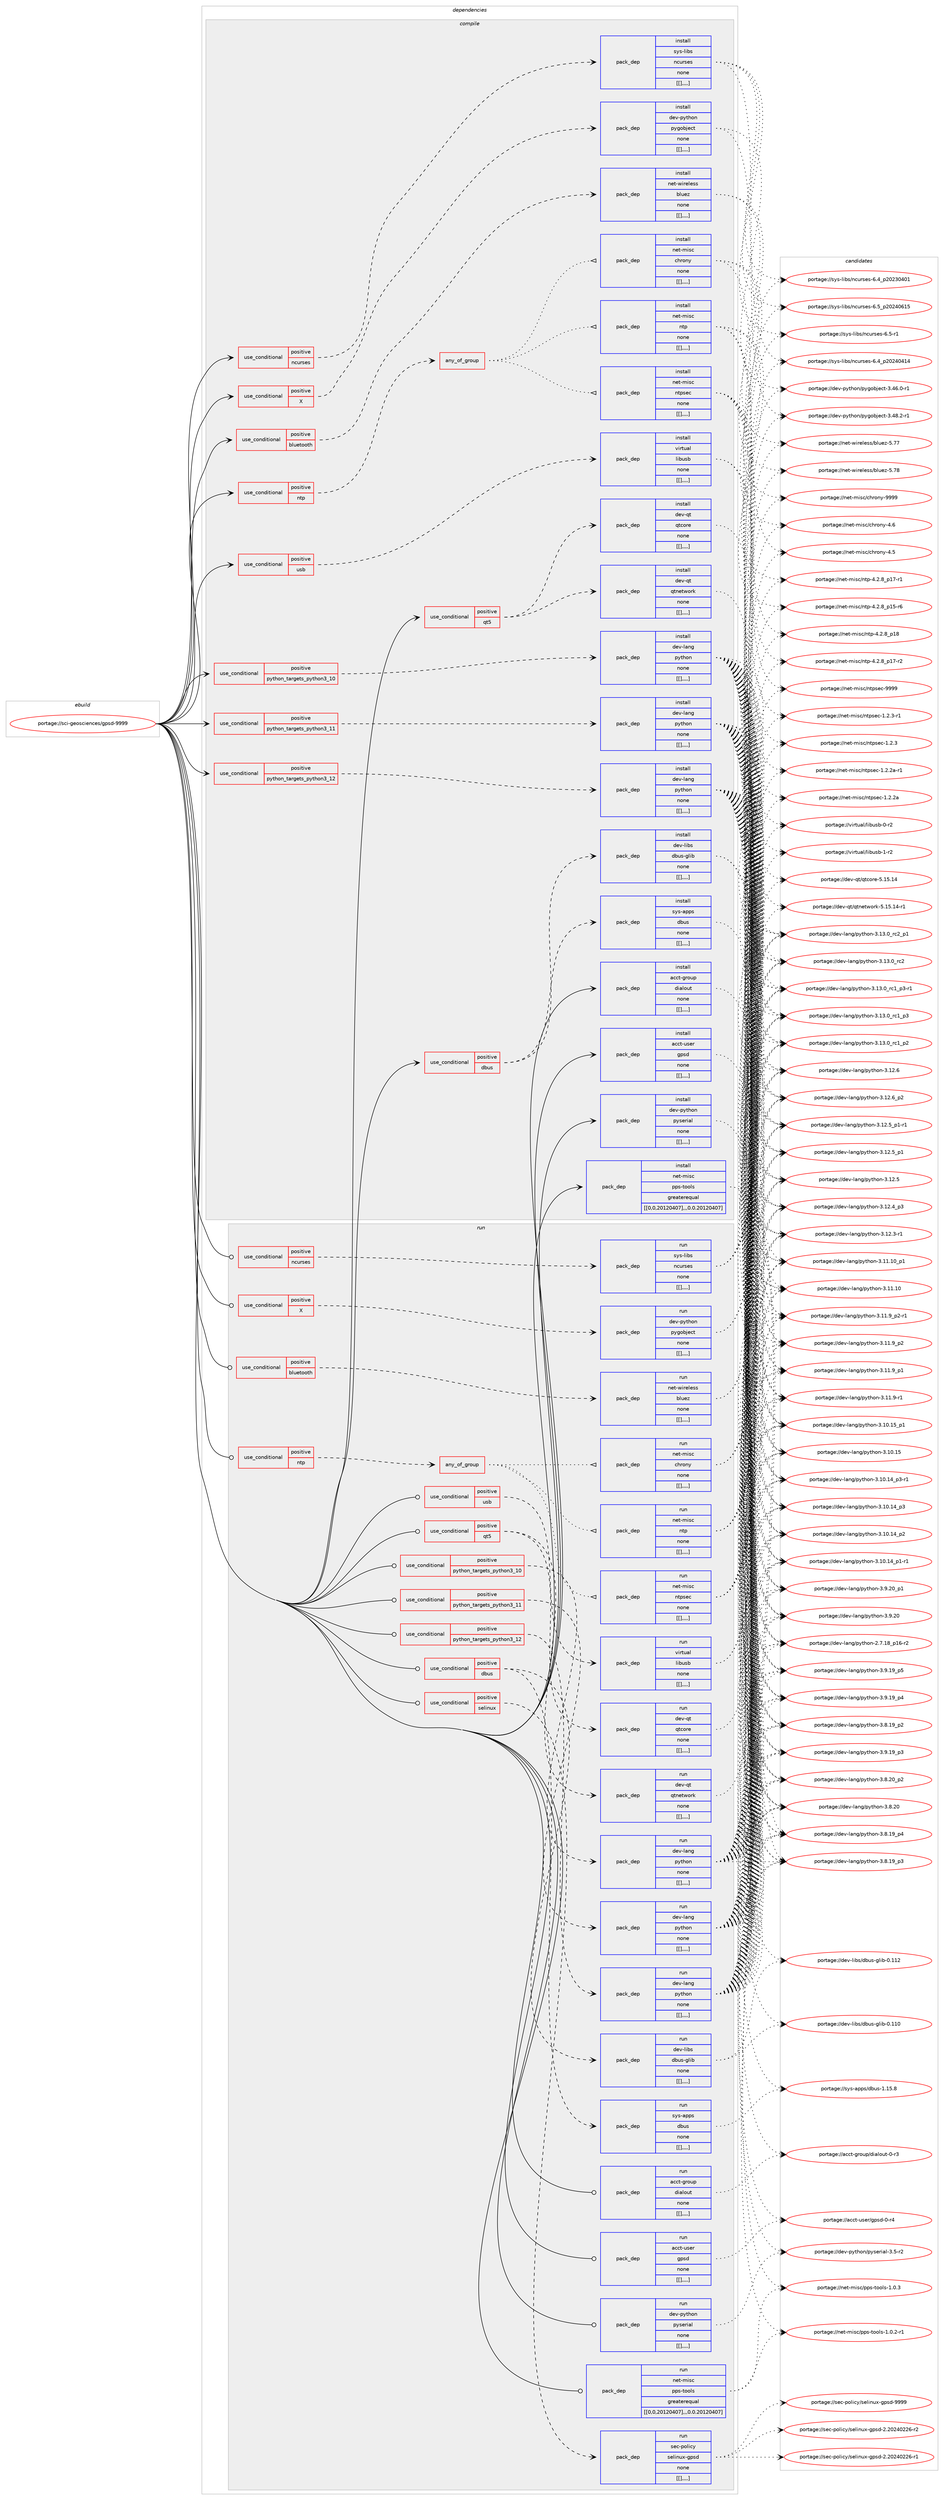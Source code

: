 digraph prolog {

# *************
# Graph options
# *************

newrank=true;
concentrate=true;
compound=true;
graph [rankdir=LR,fontname=Helvetica,fontsize=10,ranksep=1.5];#, ranksep=2.5, nodesep=0.2];
edge  [arrowhead=vee];
node  [fontname=Helvetica,fontsize=10];

# **********
# The ebuild
# **********

subgraph cluster_leftcol {
color=gray;
label=<<i>ebuild</i>>;
id [label="portage://sci-geosciences/gpsd-9999", color=red, width=4, href="../sci-geosciences/gpsd-9999.svg"];
}

# ****************
# The dependencies
# ****************

subgraph cluster_midcol {
color=gray;
label=<<i>dependencies</i>>;
subgraph cluster_compile {
fillcolor="#eeeeee";
style=filled;
label=<<i>compile</i>>;
subgraph cond108238 {
dependency405979 [label=<<TABLE BORDER="0" CELLBORDER="1" CELLSPACING="0" CELLPADDING="4"><TR><TD ROWSPAN="3" CELLPADDING="10">use_conditional</TD></TR><TR><TD>positive</TD></TR><TR><TD>X</TD></TR></TABLE>>, shape=none, color=red];
subgraph pack294880 {
dependency405980 [label=<<TABLE BORDER="0" CELLBORDER="1" CELLSPACING="0" CELLPADDING="4" WIDTH="220"><TR><TD ROWSPAN="6" CELLPADDING="30">pack_dep</TD></TR><TR><TD WIDTH="110">install</TD></TR><TR><TD>dev-python</TD></TR><TR><TD>pygobject</TD></TR><TR><TD>none</TD></TR><TR><TD>[[],,,,]</TD></TR></TABLE>>, shape=none, color=blue];
}
dependency405979:e -> dependency405980:w [weight=20,style="dashed",arrowhead="vee"];
}
id:e -> dependency405979:w [weight=20,style="solid",arrowhead="vee"];
subgraph cond108239 {
dependency405981 [label=<<TABLE BORDER="0" CELLBORDER="1" CELLSPACING="0" CELLPADDING="4"><TR><TD ROWSPAN="3" CELLPADDING="10">use_conditional</TD></TR><TR><TD>positive</TD></TR><TR><TD>bluetooth</TD></TR></TABLE>>, shape=none, color=red];
subgraph pack294881 {
dependency405982 [label=<<TABLE BORDER="0" CELLBORDER="1" CELLSPACING="0" CELLPADDING="4" WIDTH="220"><TR><TD ROWSPAN="6" CELLPADDING="30">pack_dep</TD></TR><TR><TD WIDTH="110">install</TD></TR><TR><TD>net-wireless</TD></TR><TR><TD>bluez</TD></TR><TR><TD>none</TD></TR><TR><TD>[[],,,,]</TD></TR></TABLE>>, shape=none, color=blue];
}
dependency405981:e -> dependency405982:w [weight=20,style="dashed",arrowhead="vee"];
}
id:e -> dependency405981:w [weight=20,style="solid",arrowhead="vee"];
subgraph cond108240 {
dependency405983 [label=<<TABLE BORDER="0" CELLBORDER="1" CELLSPACING="0" CELLPADDING="4"><TR><TD ROWSPAN="3" CELLPADDING="10">use_conditional</TD></TR><TR><TD>positive</TD></TR><TR><TD>dbus</TD></TR></TABLE>>, shape=none, color=red];
subgraph pack294882 {
dependency405984 [label=<<TABLE BORDER="0" CELLBORDER="1" CELLSPACING="0" CELLPADDING="4" WIDTH="220"><TR><TD ROWSPAN="6" CELLPADDING="30">pack_dep</TD></TR><TR><TD WIDTH="110">install</TD></TR><TR><TD>sys-apps</TD></TR><TR><TD>dbus</TD></TR><TR><TD>none</TD></TR><TR><TD>[[],,,,]</TD></TR></TABLE>>, shape=none, color=blue];
}
dependency405983:e -> dependency405984:w [weight=20,style="dashed",arrowhead="vee"];
subgraph pack294883 {
dependency405985 [label=<<TABLE BORDER="0" CELLBORDER="1" CELLSPACING="0" CELLPADDING="4" WIDTH="220"><TR><TD ROWSPAN="6" CELLPADDING="30">pack_dep</TD></TR><TR><TD WIDTH="110">install</TD></TR><TR><TD>dev-libs</TD></TR><TR><TD>dbus-glib</TD></TR><TR><TD>none</TD></TR><TR><TD>[[],,,,]</TD></TR></TABLE>>, shape=none, color=blue];
}
dependency405983:e -> dependency405985:w [weight=20,style="dashed",arrowhead="vee"];
}
id:e -> dependency405983:w [weight=20,style="solid",arrowhead="vee"];
subgraph cond108241 {
dependency405986 [label=<<TABLE BORDER="0" CELLBORDER="1" CELLSPACING="0" CELLPADDING="4"><TR><TD ROWSPAN="3" CELLPADDING="10">use_conditional</TD></TR><TR><TD>positive</TD></TR><TR><TD>ncurses</TD></TR></TABLE>>, shape=none, color=red];
subgraph pack294884 {
dependency405987 [label=<<TABLE BORDER="0" CELLBORDER="1" CELLSPACING="0" CELLPADDING="4" WIDTH="220"><TR><TD ROWSPAN="6" CELLPADDING="30">pack_dep</TD></TR><TR><TD WIDTH="110">install</TD></TR><TR><TD>sys-libs</TD></TR><TR><TD>ncurses</TD></TR><TR><TD>none</TD></TR><TR><TD>[[],,,,]</TD></TR></TABLE>>, shape=none, color=blue];
}
dependency405986:e -> dependency405987:w [weight=20,style="dashed",arrowhead="vee"];
}
id:e -> dependency405986:w [weight=20,style="solid",arrowhead="vee"];
subgraph cond108242 {
dependency405988 [label=<<TABLE BORDER="0" CELLBORDER="1" CELLSPACING="0" CELLPADDING="4"><TR><TD ROWSPAN="3" CELLPADDING="10">use_conditional</TD></TR><TR><TD>positive</TD></TR><TR><TD>ntp</TD></TR></TABLE>>, shape=none, color=red];
subgraph any2668 {
dependency405989 [label=<<TABLE BORDER="0" CELLBORDER="1" CELLSPACING="0" CELLPADDING="4"><TR><TD CELLPADDING="10">any_of_group</TD></TR></TABLE>>, shape=none, color=red];subgraph pack294885 {
dependency405990 [label=<<TABLE BORDER="0" CELLBORDER="1" CELLSPACING="0" CELLPADDING="4" WIDTH="220"><TR><TD ROWSPAN="6" CELLPADDING="30">pack_dep</TD></TR><TR><TD WIDTH="110">install</TD></TR><TR><TD>net-misc</TD></TR><TR><TD>ntp</TD></TR><TR><TD>none</TD></TR><TR><TD>[[],,,,]</TD></TR></TABLE>>, shape=none, color=blue];
}
dependency405989:e -> dependency405990:w [weight=20,style="dotted",arrowhead="oinv"];
subgraph pack294886 {
dependency405991 [label=<<TABLE BORDER="0" CELLBORDER="1" CELLSPACING="0" CELLPADDING="4" WIDTH="220"><TR><TD ROWSPAN="6" CELLPADDING="30">pack_dep</TD></TR><TR><TD WIDTH="110">install</TD></TR><TR><TD>net-misc</TD></TR><TR><TD>ntpsec</TD></TR><TR><TD>none</TD></TR><TR><TD>[[],,,,]</TD></TR></TABLE>>, shape=none, color=blue];
}
dependency405989:e -> dependency405991:w [weight=20,style="dotted",arrowhead="oinv"];
subgraph pack294887 {
dependency405992 [label=<<TABLE BORDER="0" CELLBORDER="1" CELLSPACING="0" CELLPADDING="4" WIDTH="220"><TR><TD ROWSPAN="6" CELLPADDING="30">pack_dep</TD></TR><TR><TD WIDTH="110">install</TD></TR><TR><TD>net-misc</TD></TR><TR><TD>chrony</TD></TR><TR><TD>none</TD></TR><TR><TD>[[],,,,]</TD></TR></TABLE>>, shape=none, color=blue];
}
dependency405989:e -> dependency405992:w [weight=20,style="dotted",arrowhead="oinv"];
}
dependency405988:e -> dependency405989:w [weight=20,style="dashed",arrowhead="vee"];
}
id:e -> dependency405988:w [weight=20,style="solid",arrowhead="vee"];
subgraph cond108243 {
dependency405993 [label=<<TABLE BORDER="0" CELLBORDER="1" CELLSPACING="0" CELLPADDING="4"><TR><TD ROWSPAN="3" CELLPADDING="10">use_conditional</TD></TR><TR><TD>positive</TD></TR><TR><TD>python_targets_python3_10</TD></TR></TABLE>>, shape=none, color=red];
subgraph pack294888 {
dependency405994 [label=<<TABLE BORDER="0" CELLBORDER="1" CELLSPACING="0" CELLPADDING="4" WIDTH="220"><TR><TD ROWSPAN="6" CELLPADDING="30">pack_dep</TD></TR><TR><TD WIDTH="110">install</TD></TR><TR><TD>dev-lang</TD></TR><TR><TD>python</TD></TR><TR><TD>none</TD></TR><TR><TD>[[],,,,]</TD></TR></TABLE>>, shape=none, color=blue];
}
dependency405993:e -> dependency405994:w [weight=20,style="dashed",arrowhead="vee"];
}
id:e -> dependency405993:w [weight=20,style="solid",arrowhead="vee"];
subgraph cond108244 {
dependency405995 [label=<<TABLE BORDER="0" CELLBORDER="1" CELLSPACING="0" CELLPADDING="4"><TR><TD ROWSPAN="3" CELLPADDING="10">use_conditional</TD></TR><TR><TD>positive</TD></TR><TR><TD>python_targets_python3_11</TD></TR></TABLE>>, shape=none, color=red];
subgraph pack294889 {
dependency405996 [label=<<TABLE BORDER="0" CELLBORDER="1" CELLSPACING="0" CELLPADDING="4" WIDTH="220"><TR><TD ROWSPAN="6" CELLPADDING="30">pack_dep</TD></TR><TR><TD WIDTH="110">install</TD></TR><TR><TD>dev-lang</TD></TR><TR><TD>python</TD></TR><TR><TD>none</TD></TR><TR><TD>[[],,,,]</TD></TR></TABLE>>, shape=none, color=blue];
}
dependency405995:e -> dependency405996:w [weight=20,style="dashed",arrowhead="vee"];
}
id:e -> dependency405995:w [weight=20,style="solid",arrowhead="vee"];
subgraph cond108245 {
dependency405997 [label=<<TABLE BORDER="0" CELLBORDER="1" CELLSPACING="0" CELLPADDING="4"><TR><TD ROWSPAN="3" CELLPADDING="10">use_conditional</TD></TR><TR><TD>positive</TD></TR><TR><TD>python_targets_python3_12</TD></TR></TABLE>>, shape=none, color=red];
subgraph pack294890 {
dependency405998 [label=<<TABLE BORDER="0" CELLBORDER="1" CELLSPACING="0" CELLPADDING="4" WIDTH="220"><TR><TD ROWSPAN="6" CELLPADDING="30">pack_dep</TD></TR><TR><TD WIDTH="110">install</TD></TR><TR><TD>dev-lang</TD></TR><TR><TD>python</TD></TR><TR><TD>none</TD></TR><TR><TD>[[],,,,]</TD></TR></TABLE>>, shape=none, color=blue];
}
dependency405997:e -> dependency405998:w [weight=20,style="dashed",arrowhead="vee"];
}
id:e -> dependency405997:w [weight=20,style="solid",arrowhead="vee"];
subgraph cond108246 {
dependency405999 [label=<<TABLE BORDER="0" CELLBORDER="1" CELLSPACING="0" CELLPADDING="4"><TR><TD ROWSPAN="3" CELLPADDING="10">use_conditional</TD></TR><TR><TD>positive</TD></TR><TR><TD>qt5</TD></TR></TABLE>>, shape=none, color=red];
subgraph pack294891 {
dependency406000 [label=<<TABLE BORDER="0" CELLBORDER="1" CELLSPACING="0" CELLPADDING="4" WIDTH="220"><TR><TD ROWSPAN="6" CELLPADDING="30">pack_dep</TD></TR><TR><TD WIDTH="110">install</TD></TR><TR><TD>dev-qt</TD></TR><TR><TD>qtcore</TD></TR><TR><TD>none</TD></TR><TR><TD>[[],,,,]</TD></TR></TABLE>>, shape=none, color=blue];
}
dependency405999:e -> dependency406000:w [weight=20,style="dashed",arrowhead="vee"];
subgraph pack294892 {
dependency406001 [label=<<TABLE BORDER="0" CELLBORDER="1" CELLSPACING="0" CELLPADDING="4" WIDTH="220"><TR><TD ROWSPAN="6" CELLPADDING="30">pack_dep</TD></TR><TR><TD WIDTH="110">install</TD></TR><TR><TD>dev-qt</TD></TR><TR><TD>qtnetwork</TD></TR><TR><TD>none</TD></TR><TR><TD>[[],,,,]</TD></TR></TABLE>>, shape=none, color=blue];
}
dependency405999:e -> dependency406001:w [weight=20,style="dashed",arrowhead="vee"];
}
id:e -> dependency405999:w [weight=20,style="solid",arrowhead="vee"];
subgraph cond108247 {
dependency406002 [label=<<TABLE BORDER="0" CELLBORDER="1" CELLSPACING="0" CELLPADDING="4"><TR><TD ROWSPAN="3" CELLPADDING="10">use_conditional</TD></TR><TR><TD>positive</TD></TR><TR><TD>usb</TD></TR></TABLE>>, shape=none, color=red];
subgraph pack294893 {
dependency406003 [label=<<TABLE BORDER="0" CELLBORDER="1" CELLSPACING="0" CELLPADDING="4" WIDTH="220"><TR><TD ROWSPAN="6" CELLPADDING="30">pack_dep</TD></TR><TR><TD WIDTH="110">install</TD></TR><TR><TD>virtual</TD></TR><TR><TD>libusb</TD></TR><TR><TD>none</TD></TR><TR><TD>[[],,,,]</TD></TR></TABLE>>, shape=none, color=blue];
}
dependency406002:e -> dependency406003:w [weight=20,style="dashed",arrowhead="vee"];
}
id:e -> dependency406002:w [weight=20,style="solid",arrowhead="vee"];
subgraph pack294894 {
dependency406004 [label=<<TABLE BORDER="0" CELLBORDER="1" CELLSPACING="0" CELLPADDING="4" WIDTH="220"><TR><TD ROWSPAN="6" CELLPADDING="30">pack_dep</TD></TR><TR><TD WIDTH="110">install</TD></TR><TR><TD>acct-group</TD></TR><TR><TD>dialout</TD></TR><TR><TD>none</TD></TR><TR><TD>[[],,,,]</TD></TR></TABLE>>, shape=none, color=blue];
}
id:e -> dependency406004:w [weight=20,style="solid",arrowhead="vee"];
subgraph pack294895 {
dependency406005 [label=<<TABLE BORDER="0" CELLBORDER="1" CELLSPACING="0" CELLPADDING="4" WIDTH="220"><TR><TD ROWSPAN="6" CELLPADDING="30">pack_dep</TD></TR><TR><TD WIDTH="110">install</TD></TR><TR><TD>acct-user</TD></TR><TR><TD>gpsd</TD></TR><TR><TD>none</TD></TR><TR><TD>[[],,,,]</TD></TR></TABLE>>, shape=none, color=blue];
}
id:e -> dependency406005:w [weight=20,style="solid",arrowhead="vee"];
subgraph pack294896 {
dependency406006 [label=<<TABLE BORDER="0" CELLBORDER="1" CELLSPACING="0" CELLPADDING="4" WIDTH="220"><TR><TD ROWSPAN="6" CELLPADDING="30">pack_dep</TD></TR><TR><TD WIDTH="110">install</TD></TR><TR><TD>dev-python</TD></TR><TR><TD>pyserial</TD></TR><TR><TD>none</TD></TR><TR><TD>[[],,,,]</TD></TR></TABLE>>, shape=none, color=blue];
}
id:e -> dependency406006:w [weight=20,style="solid",arrowhead="vee"];
subgraph pack294897 {
dependency406007 [label=<<TABLE BORDER="0" CELLBORDER="1" CELLSPACING="0" CELLPADDING="4" WIDTH="220"><TR><TD ROWSPAN="6" CELLPADDING="30">pack_dep</TD></TR><TR><TD WIDTH="110">install</TD></TR><TR><TD>net-misc</TD></TR><TR><TD>pps-tools</TD></TR><TR><TD>greaterequal</TD></TR><TR><TD>[[0,0,20120407],,,0.0.20120407]</TD></TR></TABLE>>, shape=none, color=blue];
}
id:e -> dependency406007:w [weight=20,style="solid",arrowhead="vee"];
}
subgraph cluster_compileandrun {
fillcolor="#eeeeee";
style=filled;
label=<<i>compile and run</i>>;
}
subgraph cluster_run {
fillcolor="#eeeeee";
style=filled;
label=<<i>run</i>>;
subgraph cond108248 {
dependency406008 [label=<<TABLE BORDER="0" CELLBORDER="1" CELLSPACING="0" CELLPADDING="4"><TR><TD ROWSPAN="3" CELLPADDING="10">use_conditional</TD></TR><TR><TD>positive</TD></TR><TR><TD>X</TD></TR></TABLE>>, shape=none, color=red];
subgraph pack294898 {
dependency406009 [label=<<TABLE BORDER="0" CELLBORDER="1" CELLSPACING="0" CELLPADDING="4" WIDTH="220"><TR><TD ROWSPAN="6" CELLPADDING="30">pack_dep</TD></TR><TR><TD WIDTH="110">run</TD></TR><TR><TD>dev-python</TD></TR><TR><TD>pygobject</TD></TR><TR><TD>none</TD></TR><TR><TD>[[],,,,]</TD></TR></TABLE>>, shape=none, color=blue];
}
dependency406008:e -> dependency406009:w [weight=20,style="dashed",arrowhead="vee"];
}
id:e -> dependency406008:w [weight=20,style="solid",arrowhead="odot"];
subgraph cond108249 {
dependency406010 [label=<<TABLE BORDER="0" CELLBORDER="1" CELLSPACING="0" CELLPADDING="4"><TR><TD ROWSPAN="3" CELLPADDING="10">use_conditional</TD></TR><TR><TD>positive</TD></TR><TR><TD>bluetooth</TD></TR></TABLE>>, shape=none, color=red];
subgraph pack294899 {
dependency406011 [label=<<TABLE BORDER="0" CELLBORDER="1" CELLSPACING="0" CELLPADDING="4" WIDTH="220"><TR><TD ROWSPAN="6" CELLPADDING="30">pack_dep</TD></TR><TR><TD WIDTH="110">run</TD></TR><TR><TD>net-wireless</TD></TR><TR><TD>bluez</TD></TR><TR><TD>none</TD></TR><TR><TD>[[],,,,]</TD></TR></TABLE>>, shape=none, color=blue];
}
dependency406010:e -> dependency406011:w [weight=20,style="dashed",arrowhead="vee"];
}
id:e -> dependency406010:w [weight=20,style="solid",arrowhead="odot"];
subgraph cond108250 {
dependency406012 [label=<<TABLE BORDER="0" CELLBORDER="1" CELLSPACING="0" CELLPADDING="4"><TR><TD ROWSPAN="3" CELLPADDING="10">use_conditional</TD></TR><TR><TD>positive</TD></TR><TR><TD>dbus</TD></TR></TABLE>>, shape=none, color=red];
subgraph pack294900 {
dependency406013 [label=<<TABLE BORDER="0" CELLBORDER="1" CELLSPACING="0" CELLPADDING="4" WIDTH="220"><TR><TD ROWSPAN="6" CELLPADDING="30">pack_dep</TD></TR><TR><TD WIDTH="110">run</TD></TR><TR><TD>sys-apps</TD></TR><TR><TD>dbus</TD></TR><TR><TD>none</TD></TR><TR><TD>[[],,,,]</TD></TR></TABLE>>, shape=none, color=blue];
}
dependency406012:e -> dependency406013:w [weight=20,style="dashed",arrowhead="vee"];
subgraph pack294901 {
dependency406014 [label=<<TABLE BORDER="0" CELLBORDER="1" CELLSPACING="0" CELLPADDING="4" WIDTH="220"><TR><TD ROWSPAN="6" CELLPADDING="30">pack_dep</TD></TR><TR><TD WIDTH="110">run</TD></TR><TR><TD>dev-libs</TD></TR><TR><TD>dbus-glib</TD></TR><TR><TD>none</TD></TR><TR><TD>[[],,,,]</TD></TR></TABLE>>, shape=none, color=blue];
}
dependency406012:e -> dependency406014:w [weight=20,style="dashed",arrowhead="vee"];
}
id:e -> dependency406012:w [weight=20,style="solid",arrowhead="odot"];
subgraph cond108251 {
dependency406015 [label=<<TABLE BORDER="0" CELLBORDER="1" CELLSPACING="0" CELLPADDING="4"><TR><TD ROWSPAN="3" CELLPADDING="10">use_conditional</TD></TR><TR><TD>positive</TD></TR><TR><TD>ncurses</TD></TR></TABLE>>, shape=none, color=red];
subgraph pack294902 {
dependency406016 [label=<<TABLE BORDER="0" CELLBORDER="1" CELLSPACING="0" CELLPADDING="4" WIDTH="220"><TR><TD ROWSPAN="6" CELLPADDING="30">pack_dep</TD></TR><TR><TD WIDTH="110">run</TD></TR><TR><TD>sys-libs</TD></TR><TR><TD>ncurses</TD></TR><TR><TD>none</TD></TR><TR><TD>[[],,,,]</TD></TR></TABLE>>, shape=none, color=blue];
}
dependency406015:e -> dependency406016:w [weight=20,style="dashed",arrowhead="vee"];
}
id:e -> dependency406015:w [weight=20,style="solid",arrowhead="odot"];
subgraph cond108252 {
dependency406017 [label=<<TABLE BORDER="0" CELLBORDER="1" CELLSPACING="0" CELLPADDING="4"><TR><TD ROWSPAN="3" CELLPADDING="10">use_conditional</TD></TR><TR><TD>positive</TD></TR><TR><TD>ntp</TD></TR></TABLE>>, shape=none, color=red];
subgraph any2669 {
dependency406018 [label=<<TABLE BORDER="0" CELLBORDER="1" CELLSPACING="0" CELLPADDING="4"><TR><TD CELLPADDING="10">any_of_group</TD></TR></TABLE>>, shape=none, color=red];subgraph pack294903 {
dependency406019 [label=<<TABLE BORDER="0" CELLBORDER="1" CELLSPACING="0" CELLPADDING="4" WIDTH="220"><TR><TD ROWSPAN="6" CELLPADDING="30">pack_dep</TD></TR><TR><TD WIDTH="110">run</TD></TR><TR><TD>net-misc</TD></TR><TR><TD>ntp</TD></TR><TR><TD>none</TD></TR><TR><TD>[[],,,,]</TD></TR></TABLE>>, shape=none, color=blue];
}
dependency406018:e -> dependency406019:w [weight=20,style="dotted",arrowhead="oinv"];
subgraph pack294904 {
dependency406020 [label=<<TABLE BORDER="0" CELLBORDER="1" CELLSPACING="0" CELLPADDING="4" WIDTH="220"><TR><TD ROWSPAN="6" CELLPADDING="30">pack_dep</TD></TR><TR><TD WIDTH="110">run</TD></TR><TR><TD>net-misc</TD></TR><TR><TD>ntpsec</TD></TR><TR><TD>none</TD></TR><TR><TD>[[],,,,]</TD></TR></TABLE>>, shape=none, color=blue];
}
dependency406018:e -> dependency406020:w [weight=20,style="dotted",arrowhead="oinv"];
subgraph pack294905 {
dependency406021 [label=<<TABLE BORDER="0" CELLBORDER="1" CELLSPACING="0" CELLPADDING="4" WIDTH="220"><TR><TD ROWSPAN="6" CELLPADDING="30">pack_dep</TD></TR><TR><TD WIDTH="110">run</TD></TR><TR><TD>net-misc</TD></TR><TR><TD>chrony</TD></TR><TR><TD>none</TD></TR><TR><TD>[[],,,,]</TD></TR></TABLE>>, shape=none, color=blue];
}
dependency406018:e -> dependency406021:w [weight=20,style="dotted",arrowhead="oinv"];
}
dependency406017:e -> dependency406018:w [weight=20,style="dashed",arrowhead="vee"];
}
id:e -> dependency406017:w [weight=20,style="solid",arrowhead="odot"];
subgraph cond108253 {
dependency406022 [label=<<TABLE BORDER="0" CELLBORDER="1" CELLSPACING="0" CELLPADDING="4"><TR><TD ROWSPAN="3" CELLPADDING="10">use_conditional</TD></TR><TR><TD>positive</TD></TR><TR><TD>python_targets_python3_10</TD></TR></TABLE>>, shape=none, color=red];
subgraph pack294906 {
dependency406023 [label=<<TABLE BORDER="0" CELLBORDER="1" CELLSPACING="0" CELLPADDING="4" WIDTH="220"><TR><TD ROWSPAN="6" CELLPADDING="30">pack_dep</TD></TR><TR><TD WIDTH="110">run</TD></TR><TR><TD>dev-lang</TD></TR><TR><TD>python</TD></TR><TR><TD>none</TD></TR><TR><TD>[[],,,,]</TD></TR></TABLE>>, shape=none, color=blue];
}
dependency406022:e -> dependency406023:w [weight=20,style="dashed",arrowhead="vee"];
}
id:e -> dependency406022:w [weight=20,style="solid",arrowhead="odot"];
subgraph cond108254 {
dependency406024 [label=<<TABLE BORDER="0" CELLBORDER="1" CELLSPACING="0" CELLPADDING="4"><TR><TD ROWSPAN="3" CELLPADDING="10">use_conditional</TD></TR><TR><TD>positive</TD></TR><TR><TD>python_targets_python3_11</TD></TR></TABLE>>, shape=none, color=red];
subgraph pack294907 {
dependency406025 [label=<<TABLE BORDER="0" CELLBORDER="1" CELLSPACING="0" CELLPADDING="4" WIDTH="220"><TR><TD ROWSPAN="6" CELLPADDING="30">pack_dep</TD></TR><TR><TD WIDTH="110">run</TD></TR><TR><TD>dev-lang</TD></TR><TR><TD>python</TD></TR><TR><TD>none</TD></TR><TR><TD>[[],,,,]</TD></TR></TABLE>>, shape=none, color=blue];
}
dependency406024:e -> dependency406025:w [weight=20,style="dashed",arrowhead="vee"];
}
id:e -> dependency406024:w [weight=20,style="solid",arrowhead="odot"];
subgraph cond108255 {
dependency406026 [label=<<TABLE BORDER="0" CELLBORDER="1" CELLSPACING="0" CELLPADDING="4"><TR><TD ROWSPAN="3" CELLPADDING="10">use_conditional</TD></TR><TR><TD>positive</TD></TR><TR><TD>python_targets_python3_12</TD></TR></TABLE>>, shape=none, color=red];
subgraph pack294908 {
dependency406027 [label=<<TABLE BORDER="0" CELLBORDER="1" CELLSPACING="0" CELLPADDING="4" WIDTH="220"><TR><TD ROWSPAN="6" CELLPADDING="30">pack_dep</TD></TR><TR><TD WIDTH="110">run</TD></TR><TR><TD>dev-lang</TD></TR><TR><TD>python</TD></TR><TR><TD>none</TD></TR><TR><TD>[[],,,,]</TD></TR></TABLE>>, shape=none, color=blue];
}
dependency406026:e -> dependency406027:w [weight=20,style="dashed",arrowhead="vee"];
}
id:e -> dependency406026:w [weight=20,style="solid",arrowhead="odot"];
subgraph cond108256 {
dependency406028 [label=<<TABLE BORDER="0" CELLBORDER="1" CELLSPACING="0" CELLPADDING="4"><TR><TD ROWSPAN="3" CELLPADDING="10">use_conditional</TD></TR><TR><TD>positive</TD></TR><TR><TD>qt5</TD></TR></TABLE>>, shape=none, color=red];
subgraph pack294909 {
dependency406029 [label=<<TABLE BORDER="0" CELLBORDER="1" CELLSPACING="0" CELLPADDING="4" WIDTH="220"><TR><TD ROWSPAN="6" CELLPADDING="30">pack_dep</TD></TR><TR><TD WIDTH="110">run</TD></TR><TR><TD>dev-qt</TD></TR><TR><TD>qtcore</TD></TR><TR><TD>none</TD></TR><TR><TD>[[],,,,]</TD></TR></TABLE>>, shape=none, color=blue];
}
dependency406028:e -> dependency406029:w [weight=20,style="dashed",arrowhead="vee"];
subgraph pack294910 {
dependency406030 [label=<<TABLE BORDER="0" CELLBORDER="1" CELLSPACING="0" CELLPADDING="4" WIDTH="220"><TR><TD ROWSPAN="6" CELLPADDING="30">pack_dep</TD></TR><TR><TD WIDTH="110">run</TD></TR><TR><TD>dev-qt</TD></TR><TR><TD>qtnetwork</TD></TR><TR><TD>none</TD></TR><TR><TD>[[],,,,]</TD></TR></TABLE>>, shape=none, color=blue];
}
dependency406028:e -> dependency406030:w [weight=20,style="dashed",arrowhead="vee"];
}
id:e -> dependency406028:w [weight=20,style="solid",arrowhead="odot"];
subgraph cond108257 {
dependency406031 [label=<<TABLE BORDER="0" CELLBORDER="1" CELLSPACING="0" CELLPADDING="4"><TR><TD ROWSPAN="3" CELLPADDING="10">use_conditional</TD></TR><TR><TD>positive</TD></TR><TR><TD>selinux</TD></TR></TABLE>>, shape=none, color=red];
subgraph pack294911 {
dependency406032 [label=<<TABLE BORDER="0" CELLBORDER="1" CELLSPACING="0" CELLPADDING="4" WIDTH="220"><TR><TD ROWSPAN="6" CELLPADDING="30">pack_dep</TD></TR><TR><TD WIDTH="110">run</TD></TR><TR><TD>sec-policy</TD></TR><TR><TD>selinux-gpsd</TD></TR><TR><TD>none</TD></TR><TR><TD>[[],,,,]</TD></TR></TABLE>>, shape=none, color=blue];
}
dependency406031:e -> dependency406032:w [weight=20,style="dashed",arrowhead="vee"];
}
id:e -> dependency406031:w [weight=20,style="solid",arrowhead="odot"];
subgraph cond108258 {
dependency406033 [label=<<TABLE BORDER="0" CELLBORDER="1" CELLSPACING="0" CELLPADDING="4"><TR><TD ROWSPAN="3" CELLPADDING="10">use_conditional</TD></TR><TR><TD>positive</TD></TR><TR><TD>usb</TD></TR></TABLE>>, shape=none, color=red];
subgraph pack294912 {
dependency406034 [label=<<TABLE BORDER="0" CELLBORDER="1" CELLSPACING="0" CELLPADDING="4" WIDTH="220"><TR><TD ROWSPAN="6" CELLPADDING="30">pack_dep</TD></TR><TR><TD WIDTH="110">run</TD></TR><TR><TD>virtual</TD></TR><TR><TD>libusb</TD></TR><TR><TD>none</TD></TR><TR><TD>[[],,,,]</TD></TR></TABLE>>, shape=none, color=blue];
}
dependency406033:e -> dependency406034:w [weight=20,style="dashed",arrowhead="vee"];
}
id:e -> dependency406033:w [weight=20,style="solid",arrowhead="odot"];
subgraph pack294913 {
dependency406035 [label=<<TABLE BORDER="0" CELLBORDER="1" CELLSPACING="0" CELLPADDING="4" WIDTH="220"><TR><TD ROWSPAN="6" CELLPADDING="30">pack_dep</TD></TR><TR><TD WIDTH="110">run</TD></TR><TR><TD>acct-group</TD></TR><TR><TD>dialout</TD></TR><TR><TD>none</TD></TR><TR><TD>[[],,,,]</TD></TR></TABLE>>, shape=none, color=blue];
}
id:e -> dependency406035:w [weight=20,style="solid",arrowhead="odot"];
subgraph pack294914 {
dependency406036 [label=<<TABLE BORDER="0" CELLBORDER="1" CELLSPACING="0" CELLPADDING="4" WIDTH="220"><TR><TD ROWSPAN="6" CELLPADDING="30">pack_dep</TD></TR><TR><TD WIDTH="110">run</TD></TR><TR><TD>acct-user</TD></TR><TR><TD>gpsd</TD></TR><TR><TD>none</TD></TR><TR><TD>[[],,,,]</TD></TR></TABLE>>, shape=none, color=blue];
}
id:e -> dependency406036:w [weight=20,style="solid",arrowhead="odot"];
subgraph pack294915 {
dependency406037 [label=<<TABLE BORDER="0" CELLBORDER="1" CELLSPACING="0" CELLPADDING="4" WIDTH="220"><TR><TD ROWSPAN="6" CELLPADDING="30">pack_dep</TD></TR><TR><TD WIDTH="110">run</TD></TR><TR><TD>dev-python</TD></TR><TR><TD>pyserial</TD></TR><TR><TD>none</TD></TR><TR><TD>[[],,,,]</TD></TR></TABLE>>, shape=none, color=blue];
}
id:e -> dependency406037:w [weight=20,style="solid",arrowhead="odot"];
subgraph pack294916 {
dependency406038 [label=<<TABLE BORDER="0" CELLBORDER="1" CELLSPACING="0" CELLPADDING="4" WIDTH="220"><TR><TD ROWSPAN="6" CELLPADDING="30">pack_dep</TD></TR><TR><TD WIDTH="110">run</TD></TR><TR><TD>net-misc</TD></TR><TR><TD>pps-tools</TD></TR><TR><TD>greaterequal</TD></TR><TR><TD>[[0,0,20120407],,,0.0.20120407]</TD></TR></TABLE>>, shape=none, color=blue];
}
id:e -> dependency406038:w [weight=20,style="solid",arrowhead="odot"];
}
}

# **************
# The candidates
# **************

subgraph cluster_choices {
rank=same;
color=gray;
label=<<i>candidates</i>>;

subgraph choice294880 {
color=black;
nodesep=1;
choice10010111845112121116104111110471121211031119810610199116455146525646504511449 [label="portage://dev-python/pygobject-3.48.2-r1", color=red, width=4,href="../dev-python/pygobject-3.48.2-r1.svg"];
choice10010111845112121116104111110471121211031119810610199116455146525446484511449 [label="portage://dev-python/pygobject-3.46.0-r1", color=red, width=4,href="../dev-python/pygobject-3.46.0-r1.svg"];
dependency405980:e -> choice10010111845112121116104111110471121211031119810610199116455146525646504511449:w [style=dotted,weight="100"];
dependency405980:e -> choice10010111845112121116104111110471121211031119810610199116455146525446484511449:w [style=dotted,weight="100"];
}
subgraph choice294881 {
color=black;
nodesep=1;
choice1101011164511910511410110810111511547981081171011224553465556 [label="portage://net-wireless/bluez-5.78", color=red, width=4,href="../net-wireless/bluez-5.78.svg"];
choice1101011164511910511410110810111511547981081171011224553465555 [label="portage://net-wireless/bluez-5.77", color=red, width=4,href="../net-wireless/bluez-5.77.svg"];
dependency405982:e -> choice1101011164511910511410110810111511547981081171011224553465556:w [style=dotted,weight="100"];
dependency405982:e -> choice1101011164511910511410110810111511547981081171011224553465555:w [style=dotted,weight="100"];
}
subgraph choice294882 {
color=black;
nodesep=1;
choice1151211154597112112115471009811711545494649534656 [label="portage://sys-apps/dbus-1.15.8", color=red, width=4,href="../sys-apps/dbus-1.15.8.svg"];
dependency405984:e -> choice1151211154597112112115471009811711545494649534656:w [style=dotted,weight="100"];
}
subgraph choice294883 {
color=black;
nodesep=1;
choice100101118451081059811547100981171154510310810598454846494950 [label="portage://dev-libs/dbus-glib-0.112", color=red, width=4,href="../dev-libs/dbus-glib-0.112.svg"];
choice100101118451081059811547100981171154510310810598454846494948 [label="portage://dev-libs/dbus-glib-0.110", color=red, width=4,href="../dev-libs/dbus-glib-0.110.svg"];
dependency405985:e -> choice100101118451081059811547100981171154510310810598454846494950:w [style=dotted,weight="100"];
dependency405985:e -> choice100101118451081059811547100981171154510310810598454846494948:w [style=dotted,weight="100"];
}
subgraph choice294884 {
color=black;
nodesep=1;
choice1151211154510810598115471109911711411510111545544653951125048505248544953 [label="portage://sys-libs/ncurses-6.5_p20240615", color=red, width=4,href="../sys-libs/ncurses-6.5_p20240615.svg"];
choice11512111545108105981154711099117114115101115455446534511449 [label="portage://sys-libs/ncurses-6.5-r1", color=red, width=4,href="../sys-libs/ncurses-6.5-r1.svg"];
choice1151211154510810598115471109911711411510111545544652951125048505248524952 [label="portage://sys-libs/ncurses-6.4_p20240414", color=red, width=4,href="../sys-libs/ncurses-6.4_p20240414.svg"];
choice1151211154510810598115471109911711411510111545544652951125048505148524849 [label="portage://sys-libs/ncurses-6.4_p20230401", color=red, width=4,href="../sys-libs/ncurses-6.4_p20230401.svg"];
dependency405987:e -> choice1151211154510810598115471109911711411510111545544653951125048505248544953:w [style=dotted,weight="100"];
dependency405987:e -> choice11512111545108105981154711099117114115101115455446534511449:w [style=dotted,weight="100"];
dependency405987:e -> choice1151211154510810598115471109911711411510111545544652951125048505248524952:w [style=dotted,weight="100"];
dependency405987:e -> choice1151211154510810598115471109911711411510111545544652951125048505148524849:w [style=dotted,weight="100"];
}
subgraph choice294885 {
color=black;
nodesep=1;
choice110101116451091051159947110116112455246504656951124956 [label="portage://net-misc/ntp-4.2.8_p18", color=red, width=4,href="../net-misc/ntp-4.2.8_p18.svg"];
choice1101011164510910511599471101161124552465046569511249554511450 [label="portage://net-misc/ntp-4.2.8_p17-r2", color=red, width=4,href="../net-misc/ntp-4.2.8_p17-r2.svg"];
choice1101011164510910511599471101161124552465046569511249554511449 [label="portage://net-misc/ntp-4.2.8_p17-r1", color=red, width=4,href="../net-misc/ntp-4.2.8_p17-r1.svg"];
choice1101011164510910511599471101161124552465046569511249534511454 [label="portage://net-misc/ntp-4.2.8_p15-r6", color=red, width=4,href="../net-misc/ntp-4.2.8_p15-r6.svg"];
dependency405990:e -> choice110101116451091051159947110116112455246504656951124956:w [style=dotted,weight="100"];
dependency405990:e -> choice1101011164510910511599471101161124552465046569511249554511450:w [style=dotted,weight="100"];
dependency405990:e -> choice1101011164510910511599471101161124552465046569511249554511449:w [style=dotted,weight="100"];
dependency405990:e -> choice1101011164510910511599471101161124552465046569511249534511454:w [style=dotted,weight="100"];
}
subgraph choice294886 {
color=black;
nodesep=1;
choice110101116451091051159947110116112115101994557575757 [label="portage://net-misc/ntpsec-9999", color=red, width=4,href="../net-misc/ntpsec-9999.svg"];
choice110101116451091051159947110116112115101994549465046514511449 [label="portage://net-misc/ntpsec-1.2.3-r1", color=red, width=4,href="../net-misc/ntpsec-1.2.3-r1.svg"];
choice11010111645109105115994711011611211510199454946504651 [label="portage://net-misc/ntpsec-1.2.3", color=red, width=4,href="../net-misc/ntpsec-1.2.3.svg"];
choice11010111645109105115994711011611211510199454946504650974511449 [label="portage://net-misc/ntpsec-1.2.2a-r1", color=red, width=4,href="../net-misc/ntpsec-1.2.2a-r1.svg"];
choice1101011164510910511599471101161121151019945494650465097 [label="portage://net-misc/ntpsec-1.2.2a", color=red, width=4,href="../net-misc/ntpsec-1.2.2a.svg"];
dependency405991:e -> choice110101116451091051159947110116112115101994557575757:w [style=dotted,weight="100"];
dependency405991:e -> choice110101116451091051159947110116112115101994549465046514511449:w [style=dotted,weight="100"];
dependency405991:e -> choice11010111645109105115994711011611211510199454946504651:w [style=dotted,weight="100"];
dependency405991:e -> choice11010111645109105115994711011611211510199454946504650974511449:w [style=dotted,weight="100"];
dependency405991:e -> choice1101011164510910511599471101161121151019945494650465097:w [style=dotted,weight="100"];
}
subgraph choice294887 {
color=black;
nodesep=1;
choice110101116451091051159947991041141111101214557575757 [label="portage://net-misc/chrony-9999", color=red, width=4,href="../net-misc/chrony-9999.svg"];
choice1101011164510910511599479910411411111012145524654 [label="portage://net-misc/chrony-4.6", color=red, width=4,href="../net-misc/chrony-4.6.svg"];
choice1101011164510910511599479910411411111012145524653 [label="portage://net-misc/chrony-4.5", color=red, width=4,href="../net-misc/chrony-4.5.svg"];
dependency405992:e -> choice110101116451091051159947991041141111101214557575757:w [style=dotted,weight="100"];
dependency405992:e -> choice1101011164510910511599479910411411111012145524654:w [style=dotted,weight="100"];
dependency405992:e -> choice1101011164510910511599479910411411111012145524653:w [style=dotted,weight="100"];
}
subgraph choice294888 {
color=black;
nodesep=1;
choice100101118451089711010347112121116104111110455146495146489511499509511249 [label="portage://dev-lang/python-3.13.0_rc2_p1", color=red, width=4,href="../dev-lang/python-3.13.0_rc2_p1.svg"];
choice10010111845108971101034711212111610411111045514649514648951149950 [label="portage://dev-lang/python-3.13.0_rc2", color=red, width=4,href="../dev-lang/python-3.13.0_rc2.svg"];
choice1001011184510897110103471121211161041111104551464951464895114994995112514511449 [label="portage://dev-lang/python-3.13.0_rc1_p3-r1", color=red, width=4,href="../dev-lang/python-3.13.0_rc1_p3-r1.svg"];
choice100101118451089711010347112121116104111110455146495146489511499499511251 [label="portage://dev-lang/python-3.13.0_rc1_p3", color=red, width=4,href="../dev-lang/python-3.13.0_rc1_p3.svg"];
choice100101118451089711010347112121116104111110455146495146489511499499511250 [label="portage://dev-lang/python-3.13.0_rc1_p2", color=red, width=4,href="../dev-lang/python-3.13.0_rc1_p2.svg"];
choice100101118451089711010347112121116104111110455146495046549511250 [label="portage://dev-lang/python-3.12.6_p2", color=red, width=4,href="../dev-lang/python-3.12.6_p2.svg"];
choice10010111845108971101034711212111610411111045514649504654 [label="portage://dev-lang/python-3.12.6", color=red, width=4,href="../dev-lang/python-3.12.6.svg"];
choice1001011184510897110103471121211161041111104551464950465395112494511449 [label="portage://dev-lang/python-3.12.5_p1-r1", color=red, width=4,href="../dev-lang/python-3.12.5_p1-r1.svg"];
choice100101118451089711010347112121116104111110455146495046539511249 [label="portage://dev-lang/python-3.12.5_p1", color=red, width=4,href="../dev-lang/python-3.12.5_p1.svg"];
choice10010111845108971101034711212111610411111045514649504653 [label="portage://dev-lang/python-3.12.5", color=red, width=4,href="../dev-lang/python-3.12.5.svg"];
choice100101118451089711010347112121116104111110455146495046529511251 [label="portage://dev-lang/python-3.12.4_p3", color=red, width=4,href="../dev-lang/python-3.12.4_p3.svg"];
choice100101118451089711010347112121116104111110455146495046514511449 [label="portage://dev-lang/python-3.12.3-r1", color=red, width=4,href="../dev-lang/python-3.12.3-r1.svg"];
choice10010111845108971101034711212111610411111045514649494649489511249 [label="portage://dev-lang/python-3.11.10_p1", color=red, width=4,href="../dev-lang/python-3.11.10_p1.svg"];
choice1001011184510897110103471121211161041111104551464949464948 [label="portage://dev-lang/python-3.11.10", color=red, width=4,href="../dev-lang/python-3.11.10.svg"];
choice1001011184510897110103471121211161041111104551464949465795112504511449 [label="portage://dev-lang/python-3.11.9_p2-r1", color=red, width=4,href="../dev-lang/python-3.11.9_p2-r1.svg"];
choice100101118451089711010347112121116104111110455146494946579511250 [label="portage://dev-lang/python-3.11.9_p2", color=red, width=4,href="../dev-lang/python-3.11.9_p2.svg"];
choice100101118451089711010347112121116104111110455146494946579511249 [label="portage://dev-lang/python-3.11.9_p1", color=red, width=4,href="../dev-lang/python-3.11.9_p1.svg"];
choice100101118451089711010347112121116104111110455146494946574511449 [label="portage://dev-lang/python-3.11.9-r1", color=red, width=4,href="../dev-lang/python-3.11.9-r1.svg"];
choice10010111845108971101034711212111610411111045514649484649539511249 [label="portage://dev-lang/python-3.10.15_p1", color=red, width=4,href="../dev-lang/python-3.10.15_p1.svg"];
choice1001011184510897110103471121211161041111104551464948464953 [label="portage://dev-lang/python-3.10.15", color=red, width=4,href="../dev-lang/python-3.10.15.svg"];
choice100101118451089711010347112121116104111110455146494846495295112514511449 [label="portage://dev-lang/python-3.10.14_p3-r1", color=red, width=4,href="../dev-lang/python-3.10.14_p3-r1.svg"];
choice10010111845108971101034711212111610411111045514649484649529511251 [label="portage://dev-lang/python-3.10.14_p3", color=red, width=4,href="../dev-lang/python-3.10.14_p3.svg"];
choice10010111845108971101034711212111610411111045514649484649529511250 [label="portage://dev-lang/python-3.10.14_p2", color=red, width=4,href="../dev-lang/python-3.10.14_p2.svg"];
choice100101118451089711010347112121116104111110455146494846495295112494511449 [label="portage://dev-lang/python-3.10.14_p1-r1", color=red, width=4,href="../dev-lang/python-3.10.14_p1-r1.svg"];
choice100101118451089711010347112121116104111110455146574650489511249 [label="portage://dev-lang/python-3.9.20_p1", color=red, width=4,href="../dev-lang/python-3.9.20_p1.svg"];
choice10010111845108971101034711212111610411111045514657465048 [label="portage://dev-lang/python-3.9.20", color=red, width=4,href="../dev-lang/python-3.9.20.svg"];
choice100101118451089711010347112121116104111110455146574649579511253 [label="portage://dev-lang/python-3.9.19_p5", color=red, width=4,href="../dev-lang/python-3.9.19_p5.svg"];
choice100101118451089711010347112121116104111110455146574649579511252 [label="portage://dev-lang/python-3.9.19_p4", color=red, width=4,href="../dev-lang/python-3.9.19_p4.svg"];
choice100101118451089711010347112121116104111110455146574649579511251 [label="portage://dev-lang/python-3.9.19_p3", color=red, width=4,href="../dev-lang/python-3.9.19_p3.svg"];
choice100101118451089711010347112121116104111110455146564650489511250 [label="portage://dev-lang/python-3.8.20_p2", color=red, width=4,href="../dev-lang/python-3.8.20_p2.svg"];
choice10010111845108971101034711212111610411111045514656465048 [label="portage://dev-lang/python-3.8.20", color=red, width=4,href="../dev-lang/python-3.8.20.svg"];
choice100101118451089711010347112121116104111110455146564649579511252 [label="portage://dev-lang/python-3.8.19_p4", color=red, width=4,href="../dev-lang/python-3.8.19_p4.svg"];
choice100101118451089711010347112121116104111110455146564649579511251 [label="portage://dev-lang/python-3.8.19_p3", color=red, width=4,href="../dev-lang/python-3.8.19_p3.svg"];
choice100101118451089711010347112121116104111110455146564649579511250 [label="portage://dev-lang/python-3.8.19_p2", color=red, width=4,href="../dev-lang/python-3.8.19_p2.svg"];
choice100101118451089711010347112121116104111110455046554649569511249544511450 [label="portage://dev-lang/python-2.7.18_p16-r2", color=red, width=4,href="../dev-lang/python-2.7.18_p16-r2.svg"];
dependency405994:e -> choice100101118451089711010347112121116104111110455146495146489511499509511249:w [style=dotted,weight="100"];
dependency405994:e -> choice10010111845108971101034711212111610411111045514649514648951149950:w [style=dotted,weight="100"];
dependency405994:e -> choice1001011184510897110103471121211161041111104551464951464895114994995112514511449:w [style=dotted,weight="100"];
dependency405994:e -> choice100101118451089711010347112121116104111110455146495146489511499499511251:w [style=dotted,weight="100"];
dependency405994:e -> choice100101118451089711010347112121116104111110455146495146489511499499511250:w [style=dotted,weight="100"];
dependency405994:e -> choice100101118451089711010347112121116104111110455146495046549511250:w [style=dotted,weight="100"];
dependency405994:e -> choice10010111845108971101034711212111610411111045514649504654:w [style=dotted,weight="100"];
dependency405994:e -> choice1001011184510897110103471121211161041111104551464950465395112494511449:w [style=dotted,weight="100"];
dependency405994:e -> choice100101118451089711010347112121116104111110455146495046539511249:w [style=dotted,weight="100"];
dependency405994:e -> choice10010111845108971101034711212111610411111045514649504653:w [style=dotted,weight="100"];
dependency405994:e -> choice100101118451089711010347112121116104111110455146495046529511251:w [style=dotted,weight="100"];
dependency405994:e -> choice100101118451089711010347112121116104111110455146495046514511449:w [style=dotted,weight="100"];
dependency405994:e -> choice10010111845108971101034711212111610411111045514649494649489511249:w [style=dotted,weight="100"];
dependency405994:e -> choice1001011184510897110103471121211161041111104551464949464948:w [style=dotted,weight="100"];
dependency405994:e -> choice1001011184510897110103471121211161041111104551464949465795112504511449:w [style=dotted,weight="100"];
dependency405994:e -> choice100101118451089711010347112121116104111110455146494946579511250:w [style=dotted,weight="100"];
dependency405994:e -> choice100101118451089711010347112121116104111110455146494946579511249:w [style=dotted,weight="100"];
dependency405994:e -> choice100101118451089711010347112121116104111110455146494946574511449:w [style=dotted,weight="100"];
dependency405994:e -> choice10010111845108971101034711212111610411111045514649484649539511249:w [style=dotted,weight="100"];
dependency405994:e -> choice1001011184510897110103471121211161041111104551464948464953:w [style=dotted,weight="100"];
dependency405994:e -> choice100101118451089711010347112121116104111110455146494846495295112514511449:w [style=dotted,weight="100"];
dependency405994:e -> choice10010111845108971101034711212111610411111045514649484649529511251:w [style=dotted,weight="100"];
dependency405994:e -> choice10010111845108971101034711212111610411111045514649484649529511250:w [style=dotted,weight="100"];
dependency405994:e -> choice100101118451089711010347112121116104111110455146494846495295112494511449:w [style=dotted,weight="100"];
dependency405994:e -> choice100101118451089711010347112121116104111110455146574650489511249:w [style=dotted,weight="100"];
dependency405994:e -> choice10010111845108971101034711212111610411111045514657465048:w [style=dotted,weight="100"];
dependency405994:e -> choice100101118451089711010347112121116104111110455146574649579511253:w [style=dotted,weight="100"];
dependency405994:e -> choice100101118451089711010347112121116104111110455146574649579511252:w [style=dotted,weight="100"];
dependency405994:e -> choice100101118451089711010347112121116104111110455146574649579511251:w [style=dotted,weight="100"];
dependency405994:e -> choice100101118451089711010347112121116104111110455146564650489511250:w [style=dotted,weight="100"];
dependency405994:e -> choice10010111845108971101034711212111610411111045514656465048:w [style=dotted,weight="100"];
dependency405994:e -> choice100101118451089711010347112121116104111110455146564649579511252:w [style=dotted,weight="100"];
dependency405994:e -> choice100101118451089711010347112121116104111110455146564649579511251:w [style=dotted,weight="100"];
dependency405994:e -> choice100101118451089711010347112121116104111110455146564649579511250:w [style=dotted,weight="100"];
dependency405994:e -> choice100101118451089711010347112121116104111110455046554649569511249544511450:w [style=dotted,weight="100"];
}
subgraph choice294889 {
color=black;
nodesep=1;
choice100101118451089711010347112121116104111110455146495146489511499509511249 [label="portage://dev-lang/python-3.13.0_rc2_p1", color=red, width=4,href="../dev-lang/python-3.13.0_rc2_p1.svg"];
choice10010111845108971101034711212111610411111045514649514648951149950 [label="portage://dev-lang/python-3.13.0_rc2", color=red, width=4,href="../dev-lang/python-3.13.0_rc2.svg"];
choice1001011184510897110103471121211161041111104551464951464895114994995112514511449 [label="portage://dev-lang/python-3.13.0_rc1_p3-r1", color=red, width=4,href="../dev-lang/python-3.13.0_rc1_p3-r1.svg"];
choice100101118451089711010347112121116104111110455146495146489511499499511251 [label="portage://dev-lang/python-3.13.0_rc1_p3", color=red, width=4,href="../dev-lang/python-3.13.0_rc1_p3.svg"];
choice100101118451089711010347112121116104111110455146495146489511499499511250 [label="portage://dev-lang/python-3.13.0_rc1_p2", color=red, width=4,href="../dev-lang/python-3.13.0_rc1_p2.svg"];
choice100101118451089711010347112121116104111110455146495046549511250 [label="portage://dev-lang/python-3.12.6_p2", color=red, width=4,href="../dev-lang/python-3.12.6_p2.svg"];
choice10010111845108971101034711212111610411111045514649504654 [label="portage://dev-lang/python-3.12.6", color=red, width=4,href="../dev-lang/python-3.12.6.svg"];
choice1001011184510897110103471121211161041111104551464950465395112494511449 [label="portage://dev-lang/python-3.12.5_p1-r1", color=red, width=4,href="../dev-lang/python-3.12.5_p1-r1.svg"];
choice100101118451089711010347112121116104111110455146495046539511249 [label="portage://dev-lang/python-3.12.5_p1", color=red, width=4,href="../dev-lang/python-3.12.5_p1.svg"];
choice10010111845108971101034711212111610411111045514649504653 [label="portage://dev-lang/python-3.12.5", color=red, width=4,href="../dev-lang/python-3.12.5.svg"];
choice100101118451089711010347112121116104111110455146495046529511251 [label="portage://dev-lang/python-3.12.4_p3", color=red, width=4,href="../dev-lang/python-3.12.4_p3.svg"];
choice100101118451089711010347112121116104111110455146495046514511449 [label="portage://dev-lang/python-3.12.3-r1", color=red, width=4,href="../dev-lang/python-3.12.3-r1.svg"];
choice10010111845108971101034711212111610411111045514649494649489511249 [label="portage://dev-lang/python-3.11.10_p1", color=red, width=4,href="../dev-lang/python-3.11.10_p1.svg"];
choice1001011184510897110103471121211161041111104551464949464948 [label="portage://dev-lang/python-3.11.10", color=red, width=4,href="../dev-lang/python-3.11.10.svg"];
choice1001011184510897110103471121211161041111104551464949465795112504511449 [label="portage://dev-lang/python-3.11.9_p2-r1", color=red, width=4,href="../dev-lang/python-3.11.9_p2-r1.svg"];
choice100101118451089711010347112121116104111110455146494946579511250 [label="portage://dev-lang/python-3.11.9_p2", color=red, width=4,href="../dev-lang/python-3.11.9_p2.svg"];
choice100101118451089711010347112121116104111110455146494946579511249 [label="portage://dev-lang/python-3.11.9_p1", color=red, width=4,href="../dev-lang/python-3.11.9_p1.svg"];
choice100101118451089711010347112121116104111110455146494946574511449 [label="portage://dev-lang/python-3.11.9-r1", color=red, width=4,href="../dev-lang/python-3.11.9-r1.svg"];
choice10010111845108971101034711212111610411111045514649484649539511249 [label="portage://dev-lang/python-3.10.15_p1", color=red, width=4,href="../dev-lang/python-3.10.15_p1.svg"];
choice1001011184510897110103471121211161041111104551464948464953 [label="portage://dev-lang/python-3.10.15", color=red, width=4,href="../dev-lang/python-3.10.15.svg"];
choice100101118451089711010347112121116104111110455146494846495295112514511449 [label="portage://dev-lang/python-3.10.14_p3-r1", color=red, width=4,href="../dev-lang/python-3.10.14_p3-r1.svg"];
choice10010111845108971101034711212111610411111045514649484649529511251 [label="portage://dev-lang/python-3.10.14_p3", color=red, width=4,href="../dev-lang/python-3.10.14_p3.svg"];
choice10010111845108971101034711212111610411111045514649484649529511250 [label="portage://dev-lang/python-3.10.14_p2", color=red, width=4,href="../dev-lang/python-3.10.14_p2.svg"];
choice100101118451089711010347112121116104111110455146494846495295112494511449 [label="portage://dev-lang/python-3.10.14_p1-r1", color=red, width=4,href="../dev-lang/python-3.10.14_p1-r1.svg"];
choice100101118451089711010347112121116104111110455146574650489511249 [label="portage://dev-lang/python-3.9.20_p1", color=red, width=4,href="../dev-lang/python-3.9.20_p1.svg"];
choice10010111845108971101034711212111610411111045514657465048 [label="portage://dev-lang/python-3.9.20", color=red, width=4,href="../dev-lang/python-3.9.20.svg"];
choice100101118451089711010347112121116104111110455146574649579511253 [label="portage://dev-lang/python-3.9.19_p5", color=red, width=4,href="../dev-lang/python-3.9.19_p5.svg"];
choice100101118451089711010347112121116104111110455146574649579511252 [label="portage://dev-lang/python-3.9.19_p4", color=red, width=4,href="../dev-lang/python-3.9.19_p4.svg"];
choice100101118451089711010347112121116104111110455146574649579511251 [label="portage://dev-lang/python-3.9.19_p3", color=red, width=4,href="../dev-lang/python-3.9.19_p3.svg"];
choice100101118451089711010347112121116104111110455146564650489511250 [label="portage://dev-lang/python-3.8.20_p2", color=red, width=4,href="../dev-lang/python-3.8.20_p2.svg"];
choice10010111845108971101034711212111610411111045514656465048 [label="portage://dev-lang/python-3.8.20", color=red, width=4,href="../dev-lang/python-3.8.20.svg"];
choice100101118451089711010347112121116104111110455146564649579511252 [label="portage://dev-lang/python-3.8.19_p4", color=red, width=4,href="../dev-lang/python-3.8.19_p4.svg"];
choice100101118451089711010347112121116104111110455146564649579511251 [label="portage://dev-lang/python-3.8.19_p3", color=red, width=4,href="../dev-lang/python-3.8.19_p3.svg"];
choice100101118451089711010347112121116104111110455146564649579511250 [label="portage://dev-lang/python-3.8.19_p2", color=red, width=4,href="../dev-lang/python-3.8.19_p2.svg"];
choice100101118451089711010347112121116104111110455046554649569511249544511450 [label="portage://dev-lang/python-2.7.18_p16-r2", color=red, width=4,href="../dev-lang/python-2.7.18_p16-r2.svg"];
dependency405996:e -> choice100101118451089711010347112121116104111110455146495146489511499509511249:w [style=dotted,weight="100"];
dependency405996:e -> choice10010111845108971101034711212111610411111045514649514648951149950:w [style=dotted,weight="100"];
dependency405996:e -> choice1001011184510897110103471121211161041111104551464951464895114994995112514511449:w [style=dotted,weight="100"];
dependency405996:e -> choice100101118451089711010347112121116104111110455146495146489511499499511251:w [style=dotted,weight="100"];
dependency405996:e -> choice100101118451089711010347112121116104111110455146495146489511499499511250:w [style=dotted,weight="100"];
dependency405996:e -> choice100101118451089711010347112121116104111110455146495046549511250:w [style=dotted,weight="100"];
dependency405996:e -> choice10010111845108971101034711212111610411111045514649504654:w [style=dotted,weight="100"];
dependency405996:e -> choice1001011184510897110103471121211161041111104551464950465395112494511449:w [style=dotted,weight="100"];
dependency405996:e -> choice100101118451089711010347112121116104111110455146495046539511249:w [style=dotted,weight="100"];
dependency405996:e -> choice10010111845108971101034711212111610411111045514649504653:w [style=dotted,weight="100"];
dependency405996:e -> choice100101118451089711010347112121116104111110455146495046529511251:w [style=dotted,weight="100"];
dependency405996:e -> choice100101118451089711010347112121116104111110455146495046514511449:w [style=dotted,weight="100"];
dependency405996:e -> choice10010111845108971101034711212111610411111045514649494649489511249:w [style=dotted,weight="100"];
dependency405996:e -> choice1001011184510897110103471121211161041111104551464949464948:w [style=dotted,weight="100"];
dependency405996:e -> choice1001011184510897110103471121211161041111104551464949465795112504511449:w [style=dotted,weight="100"];
dependency405996:e -> choice100101118451089711010347112121116104111110455146494946579511250:w [style=dotted,weight="100"];
dependency405996:e -> choice100101118451089711010347112121116104111110455146494946579511249:w [style=dotted,weight="100"];
dependency405996:e -> choice100101118451089711010347112121116104111110455146494946574511449:w [style=dotted,weight="100"];
dependency405996:e -> choice10010111845108971101034711212111610411111045514649484649539511249:w [style=dotted,weight="100"];
dependency405996:e -> choice1001011184510897110103471121211161041111104551464948464953:w [style=dotted,weight="100"];
dependency405996:e -> choice100101118451089711010347112121116104111110455146494846495295112514511449:w [style=dotted,weight="100"];
dependency405996:e -> choice10010111845108971101034711212111610411111045514649484649529511251:w [style=dotted,weight="100"];
dependency405996:e -> choice10010111845108971101034711212111610411111045514649484649529511250:w [style=dotted,weight="100"];
dependency405996:e -> choice100101118451089711010347112121116104111110455146494846495295112494511449:w [style=dotted,weight="100"];
dependency405996:e -> choice100101118451089711010347112121116104111110455146574650489511249:w [style=dotted,weight="100"];
dependency405996:e -> choice10010111845108971101034711212111610411111045514657465048:w [style=dotted,weight="100"];
dependency405996:e -> choice100101118451089711010347112121116104111110455146574649579511253:w [style=dotted,weight="100"];
dependency405996:e -> choice100101118451089711010347112121116104111110455146574649579511252:w [style=dotted,weight="100"];
dependency405996:e -> choice100101118451089711010347112121116104111110455146574649579511251:w [style=dotted,weight="100"];
dependency405996:e -> choice100101118451089711010347112121116104111110455146564650489511250:w [style=dotted,weight="100"];
dependency405996:e -> choice10010111845108971101034711212111610411111045514656465048:w [style=dotted,weight="100"];
dependency405996:e -> choice100101118451089711010347112121116104111110455146564649579511252:w [style=dotted,weight="100"];
dependency405996:e -> choice100101118451089711010347112121116104111110455146564649579511251:w [style=dotted,weight="100"];
dependency405996:e -> choice100101118451089711010347112121116104111110455146564649579511250:w [style=dotted,weight="100"];
dependency405996:e -> choice100101118451089711010347112121116104111110455046554649569511249544511450:w [style=dotted,weight="100"];
}
subgraph choice294890 {
color=black;
nodesep=1;
choice100101118451089711010347112121116104111110455146495146489511499509511249 [label="portage://dev-lang/python-3.13.0_rc2_p1", color=red, width=4,href="../dev-lang/python-3.13.0_rc2_p1.svg"];
choice10010111845108971101034711212111610411111045514649514648951149950 [label="portage://dev-lang/python-3.13.0_rc2", color=red, width=4,href="../dev-lang/python-3.13.0_rc2.svg"];
choice1001011184510897110103471121211161041111104551464951464895114994995112514511449 [label="portage://dev-lang/python-3.13.0_rc1_p3-r1", color=red, width=4,href="../dev-lang/python-3.13.0_rc1_p3-r1.svg"];
choice100101118451089711010347112121116104111110455146495146489511499499511251 [label="portage://dev-lang/python-3.13.0_rc1_p3", color=red, width=4,href="../dev-lang/python-3.13.0_rc1_p3.svg"];
choice100101118451089711010347112121116104111110455146495146489511499499511250 [label="portage://dev-lang/python-3.13.0_rc1_p2", color=red, width=4,href="../dev-lang/python-3.13.0_rc1_p2.svg"];
choice100101118451089711010347112121116104111110455146495046549511250 [label="portage://dev-lang/python-3.12.6_p2", color=red, width=4,href="../dev-lang/python-3.12.6_p2.svg"];
choice10010111845108971101034711212111610411111045514649504654 [label="portage://dev-lang/python-3.12.6", color=red, width=4,href="../dev-lang/python-3.12.6.svg"];
choice1001011184510897110103471121211161041111104551464950465395112494511449 [label="portage://dev-lang/python-3.12.5_p1-r1", color=red, width=4,href="../dev-lang/python-3.12.5_p1-r1.svg"];
choice100101118451089711010347112121116104111110455146495046539511249 [label="portage://dev-lang/python-3.12.5_p1", color=red, width=4,href="../dev-lang/python-3.12.5_p1.svg"];
choice10010111845108971101034711212111610411111045514649504653 [label="portage://dev-lang/python-3.12.5", color=red, width=4,href="../dev-lang/python-3.12.5.svg"];
choice100101118451089711010347112121116104111110455146495046529511251 [label="portage://dev-lang/python-3.12.4_p3", color=red, width=4,href="../dev-lang/python-3.12.4_p3.svg"];
choice100101118451089711010347112121116104111110455146495046514511449 [label="portage://dev-lang/python-3.12.3-r1", color=red, width=4,href="../dev-lang/python-3.12.3-r1.svg"];
choice10010111845108971101034711212111610411111045514649494649489511249 [label="portage://dev-lang/python-3.11.10_p1", color=red, width=4,href="../dev-lang/python-3.11.10_p1.svg"];
choice1001011184510897110103471121211161041111104551464949464948 [label="portage://dev-lang/python-3.11.10", color=red, width=4,href="../dev-lang/python-3.11.10.svg"];
choice1001011184510897110103471121211161041111104551464949465795112504511449 [label="portage://dev-lang/python-3.11.9_p2-r1", color=red, width=4,href="../dev-lang/python-3.11.9_p2-r1.svg"];
choice100101118451089711010347112121116104111110455146494946579511250 [label="portage://dev-lang/python-3.11.9_p2", color=red, width=4,href="../dev-lang/python-3.11.9_p2.svg"];
choice100101118451089711010347112121116104111110455146494946579511249 [label="portage://dev-lang/python-3.11.9_p1", color=red, width=4,href="../dev-lang/python-3.11.9_p1.svg"];
choice100101118451089711010347112121116104111110455146494946574511449 [label="portage://dev-lang/python-3.11.9-r1", color=red, width=4,href="../dev-lang/python-3.11.9-r1.svg"];
choice10010111845108971101034711212111610411111045514649484649539511249 [label="portage://dev-lang/python-3.10.15_p1", color=red, width=4,href="../dev-lang/python-3.10.15_p1.svg"];
choice1001011184510897110103471121211161041111104551464948464953 [label="portage://dev-lang/python-3.10.15", color=red, width=4,href="../dev-lang/python-3.10.15.svg"];
choice100101118451089711010347112121116104111110455146494846495295112514511449 [label="portage://dev-lang/python-3.10.14_p3-r1", color=red, width=4,href="../dev-lang/python-3.10.14_p3-r1.svg"];
choice10010111845108971101034711212111610411111045514649484649529511251 [label="portage://dev-lang/python-3.10.14_p3", color=red, width=4,href="../dev-lang/python-3.10.14_p3.svg"];
choice10010111845108971101034711212111610411111045514649484649529511250 [label="portage://dev-lang/python-3.10.14_p2", color=red, width=4,href="../dev-lang/python-3.10.14_p2.svg"];
choice100101118451089711010347112121116104111110455146494846495295112494511449 [label="portage://dev-lang/python-3.10.14_p1-r1", color=red, width=4,href="../dev-lang/python-3.10.14_p1-r1.svg"];
choice100101118451089711010347112121116104111110455146574650489511249 [label="portage://dev-lang/python-3.9.20_p1", color=red, width=4,href="../dev-lang/python-3.9.20_p1.svg"];
choice10010111845108971101034711212111610411111045514657465048 [label="portage://dev-lang/python-3.9.20", color=red, width=4,href="../dev-lang/python-3.9.20.svg"];
choice100101118451089711010347112121116104111110455146574649579511253 [label="portage://dev-lang/python-3.9.19_p5", color=red, width=4,href="../dev-lang/python-3.9.19_p5.svg"];
choice100101118451089711010347112121116104111110455146574649579511252 [label="portage://dev-lang/python-3.9.19_p4", color=red, width=4,href="../dev-lang/python-3.9.19_p4.svg"];
choice100101118451089711010347112121116104111110455146574649579511251 [label="portage://dev-lang/python-3.9.19_p3", color=red, width=4,href="../dev-lang/python-3.9.19_p3.svg"];
choice100101118451089711010347112121116104111110455146564650489511250 [label="portage://dev-lang/python-3.8.20_p2", color=red, width=4,href="../dev-lang/python-3.8.20_p2.svg"];
choice10010111845108971101034711212111610411111045514656465048 [label="portage://dev-lang/python-3.8.20", color=red, width=4,href="../dev-lang/python-3.8.20.svg"];
choice100101118451089711010347112121116104111110455146564649579511252 [label="portage://dev-lang/python-3.8.19_p4", color=red, width=4,href="../dev-lang/python-3.8.19_p4.svg"];
choice100101118451089711010347112121116104111110455146564649579511251 [label="portage://dev-lang/python-3.8.19_p3", color=red, width=4,href="../dev-lang/python-3.8.19_p3.svg"];
choice100101118451089711010347112121116104111110455146564649579511250 [label="portage://dev-lang/python-3.8.19_p2", color=red, width=4,href="../dev-lang/python-3.8.19_p2.svg"];
choice100101118451089711010347112121116104111110455046554649569511249544511450 [label="portage://dev-lang/python-2.7.18_p16-r2", color=red, width=4,href="../dev-lang/python-2.7.18_p16-r2.svg"];
dependency405998:e -> choice100101118451089711010347112121116104111110455146495146489511499509511249:w [style=dotted,weight="100"];
dependency405998:e -> choice10010111845108971101034711212111610411111045514649514648951149950:w [style=dotted,weight="100"];
dependency405998:e -> choice1001011184510897110103471121211161041111104551464951464895114994995112514511449:w [style=dotted,weight="100"];
dependency405998:e -> choice100101118451089711010347112121116104111110455146495146489511499499511251:w [style=dotted,weight="100"];
dependency405998:e -> choice100101118451089711010347112121116104111110455146495146489511499499511250:w [style=dotted,weight="100"];
dependency405998:e -> choice100101118451089711010347112121116104111110455146495046549511250:w [style=dotted,weight="100"];
dependency405998:e -> choice10010111845108971101034711212111610411111045514649504654:w [style=dotted,weight="100"];
dependency405998:e -> choice1001011184510897110103471121211161041111104551464950465395112494511449:w [style=dotted,weight="100"];
dependency405998:e -> choice100101118451089711010347112121116104111110455146495046539511249:w [style=dotted,weight="100"];
dependency405998:e -> choice10010111845108971101034711212111610411111045514649504653:w [style=dotted,weight="100"];
dependency405998:e -> choice100101118451089711010347112121116104111110455146495046529511251:w [style=dotted,weight="100"];
dependency405998:e -> choice100101118451089711010347112121116104111110455146495046514511449:w [style=dotted,weight="100"];
dependency405998:e -> choice10010111845108971101034711212111610411111045514649494649489511249:w [style=dotted,weight="100"];
dependency405998:e -> choice1001011184510897110103471121211161041111104551464949464948:w [style=dotted,weight="100"];
dependency405998:e -> choice1001011184510897110103471121211161041111104551464949465795112504511449:w [style=dotted,weight="100"];
dependency405998:e -> choice100101118451089711010347112121116104111110455146494946579511250:w [style=dotted,weight="100"];
dependency405998:e -> choice100101118451089711010347112121116104111110455146494946579511249:w [style=dotted,weight="100"];
dependency405998:e -> choice100101118451089711010347112121116104111110455146494946574511449:w [style=dotted,weight="100"];
dependency405998:e -> choice10010111845108971101034711212111610411111045514649484649539511249:w [style=dotted,weight="100"];
dependency405998:e -> choice1001011184510897110103471121211161041111104551464948464953:w [style=dotted,weight="100"];
dependency405998:e -> choice100101118451089711010347112121116104111110455146494846495295112514511449:w [style=dotted,weight="100"];
dependency405998:e -> choice10010111845108971101034711212111610411111045514649484649529511251:w [style=dotted,weight="100"];
dependency405998:e -> choice10010111845108971101034711212111610411111045514649484649529511250:w [style=dotted,weight="100"];
dependency405998:e -> choice100101118451089711010347112121116104111110455146494846495295112494511449:w [style=dotted,weight="100"];
dependency405998:e -> choice100101118451089711010347112121116104111110455146574650489511249:w [style=dotted,weight="100"];
dependency405998:e -> choice10010111845108971101034711212111610411111045514657465048:w [style=dotted,weight="100"];
dependency405998:e -> choice100101118451089711010347112121116104111110455146574649579511253:w [style=dotted,weight="100"];
dependency405998:e -> choice100101118451089711010347112121116104111110455146574649579511252:w [style=dotted,weight="100"];
dependency405998:e -> choice100101118451089711010347112121116104111110455146574649579511251:w [style=dotted,weight="100"];
dependency405998:e -> choice100101118451089711010347112121116104111110455146564650489511250:w [style=dotted,weight="100"];
dependency405998:e -> choice10010111845108971101034711212111610411111045514656465048:w [style=dotted,weight="100"];
dependency405998:e -> choice100101118451089711010347112121116104111110455146564649579511252:w [style=dotted,weight="100"];
dependency405998:e -> choice100101118451089711010347112121116104111110455146564649579511251:w [style=dotted,weight="100"];
dependency405998:e -> choice100101118451089711010347112121116104111110455146564649579511250:w [style=dotted,weight="100"];
dependency405998:e -> choice100101118451089711010347112121116104111110455046554649569511249544511450:w [style=dotted,weight="100"];
}
subgraph choice294891 {
color=black;
nodesep=1;
choice1001011184511311647113116991111141014553464953464952 [label="portage://dev-qt/qtcore-5.15.14", color=red, width=4,href="../dev-qt/qtcore-5.15.14.svg"];
dependency406000:e -> choice1001011184511311647113116991111141014553464953464952:w [style=dotted,weight="100"];
}
subgraph choice294892 {
color=black;
nodesep=1;
choice100101118451131164711311611010111611911111410745534649534649524511449 [label="portage://dev-qt/qtnetwork-5.15.14-r1", color=red, width=4,href="../dev-qt/qtnetwork-5.15.14-r1.svg"];
dependency406001:e -> choice100101118451131164711311611010111611911111410745534649534649524511449:w [style=dotted,weight="100"];
}
subgraph choice294893 {
color=black;
nodesep=1;
choice1181051141161179710847108105981171159845494511450 [label="portage://virtual/libusb-1-r2", color=red, width=4,href="../virtual/libusb-1-r2.svg"];
choice1181051141161179710847108105981171159845484511450 [label="portage://virtual/libusb-0-r2", color=red, width=4,href="../virtual/libusb-0-r2.svg"];
dependency406003:e -> choice1181051141161179710847108105981171159845494511450:w [style=dotted,weight="100"];
dependency406003:e -> choice1181051141161179710847108105981171159845484511450:w [style=dotted,weight="100"];
}
subgraph choice294894 {
color=black;
nodesep=1;
choice97999911645103114111117112471001059710811111711645484511451 [label="portage://acct-group/dialout-0-r3", color=red, width=4,href="../acct-group/dialout-0-r3.svg"];
dependency406004:e -> choice97999911645103114111117112471001059710811111711645484511451:w [style=dotted,weight="100"];
}
subgraph choice294895 {
color=black;
nodesep=1;
choice979999116451171151011144710311211510045484511452 [label="portage://acct-user/gpsd-0-r4", color=red, width=4,href="../acct-user/gpsd-0-r4.svg"];
dependency406005:e -> choice979999116451171151011144710311211510045484511452:w [style=dotted,weight="100"];
}
subgraph choice294896 {
color=black;
nodesep=1;
choice100101118451121211161041111104711212111510111410597108455146534511450 [label="portage://dev-python/pyserial-3.5-r2", color=red, width=4,href="../dev-python/pyserial-3.5-r2.svg"];
dependency406006:e -> choice100101118451121211161041111104711212111510111410597108455146534511450:w [style=dotted,weight="100"];
}
subgraph choice294897 {
color=black;
nodesep=1;
choice11010111645109105115994711211211545116111111108115454946484651 [label="portage://net-misc/pps-tools-1.0.3", color=red, width=4,href="../net-misc/pps-tools-1.0.3.svg"];
choice110101116451091051159947112112115451161111111081154549464846504511449 [label="portage://net-misc/pps-tools-1.0.2-r1", color=red, width=4,href="../net-misc/pps-tools-1.0.2-r1.svg"];
dependency406007:e -> choice11010111645109105115994711211211545116111111108115454946484651:w [style=dotted,weight="100"];
dependency406007:e -> choice110101116451091051159947112112115451161111111081154549464846504511449:w [style=dotted,weight="100"];
}
subgraph choice294898 {
color=black;
nodesep=1;
choice10010111845112121116104111110471121211031119810610199116455146525646504511449 [label="portage://dev-python/pygobject-3.48.2-r1", color=red, width=4,href="../dev-python/pygobject-3.48.2-r1.svg"];
choice10010111845112121116104111110471121211031119810610199116455146525446484511449 [label="portage://dev-python/pygobject-3.46.0-r1", color=red, width=4,href="../dev-python/pygobject-3.46.0-r1.svg"];
dependency406009:e -> choice10010111845112121116104111110471121211031119810610199116455146525646504511449:w [style=dotted,weight="100"];
dependency406009:e -> choice10010111845112121116104111110471121211031119810610199116455146525446484511449:w [style=dotted,weight="100"];
}
subgraph choice294899 {
color=black;
nodesep=1;
choice1101011164511910511410110810111511547981081171011224553465556 [label="portage://net-wireless/bluez-5.78", color=red, width=4,href="../net-wireless/bluez-5.78.svg"];
choice1101011164511910511410110810111511547981081171011224553465555 [label="portage://net-wireless/bluez-5.77", color=red, width=4,href="../net-wireless/bluez-5.77.svg"];
dependency406011:e -> choice1101011164511910511410110810111511547981081171011224553465556:w [style=dotted,weight="100"];
dependency406011:e -> choice1101011164511910511410110810111511547981081171011224553465555:w [style=dotted,weight="100"];
}
subgraph choice294900 {
color=black;
nodesep=1;
choice1151211154597112112115471009811711545494649534656 [label="portage://sys-apps/dbus-1.15.8", color=red, width=4,href="../sys-apps/dbus-1.15.8.svg"];
dependency406013:e -> choice1151211154597112112115471009811711545494649534656:w [style=dotted,weight="100"];
}
subgraph choice294901 {
color=black;
nodesep=1;
choice100101118451081059811547100981171154510310810598454846494950 [label="portage://dev-libs/dbus-glib-0.112", color=red, width=4,href="../dev-libs/dbus-glib-0.112.svg"];
choice100101118451081059811547100981171154510310810598454846494948 [label="portage://dev-libs/dbus-glib-0.110", color=red, width=4,href="../dev-libs/dbus-glib-0.110.svg"];
dependency406014:e -> choice100101118451081059811547100981171154510310810598454846494950:w [style=dotted,weight="100"];
dependency406014:e -> choice100101118451081059811547100981171154510310810598454846494948:w [style=dotted,weight="100"];
}
subgraph choice294902 {
color=black;
nodesep=1;
choice1151211154510810598115471109911711411510111545544653951125048505248544953 [label="portage://sys-libs/ncurses-6.5_p20240615", color=red, width=4,href="../sys-libs/ncurses-6.5_p20240615.svg"];
choice11512111545108105981154711099117114115101115455446534511449 [label="portage://sys-libs/ncurses-6.5-r1", color=red, width=4,href="../sys-libs/ncurses-6.5-r1.svg"];
choice1151211154510810598115471109911711411510111545544652951125048505248524952 [label="portage://sys-libs/ncurses-6.4_p20240414", color=red, width=4,href="../sys-libs/ncurses-6.4_p20240414.svg"];
choice1151211154510810598115471109911711411510111545544652951125048505148524849 [label="portage://sys-libs/ncurses-6.4_p20230401", color=red, width=4,href="../sys-libs/ncurses-6.4_p20230401.svg"];
dependency406016:e -> choice1151211154510810598115471109911711411510111545544653951125048505248544953:w [style=dotted,weight="100"];
dependency406016:e -> choice11512111545108105981154711099117114115101115455446534511449:w [style=dotted,weight="100"];
dependency406016:e -> choice1151211154510810598115471109911711411510111545544652951125048505248524952:w [style=dotted,weight="100"];
dependency406016:e -> choice1151211154510810598115471109911711411510111545544652951125048505148524849:w [style=dotted,weight="100"];
}
subgraph choice294903 {
color=black;
nodesep=1;
choice110101116451091051159947110116112455246504656951124956 [label="portage://net-misc/ntp-4.2.8_p18", color=red, width=4,href="../net-misc/ntp-4.2.8_p18.svg"];
choice1101011164510910511599471101161124552465046569511249554511450 [label="portage://net-misc/ntp-4.2.8_p17-r2", color=red, width=4,href="../net-misc/ntp-4.2.8_p17-r2.svg"];
choice1101011164510910511599471101161124552465046569511249554511449 [label="portage://net-misc/ntp-4.2.8_p17-r1", color=red, width=4,href="../net-misc/ntp-4.2.8_p17-r1.svg"];
choice1101011164510910511599471101161124552465046569511249534511454 [label="portage://net-misc/ntp-4.2.8_p15-r6", color=red, width=4,href="../net-misc/ntp-4.2.8_p15-r6.svg"];
dependency406019:e -> choice110101116451091051159947110116112455246504656951124956:w [style=dotted,weight="100"];
dependency406019:e -> choice1101011164510910511599471101161124552465046569511249554511450:w [style=dotted,weight="100"];
dependency406019:e -> choice1101011164510910511599471101161124552465046569511249554511449:w [style=dotted,weight="100"];
dependency406019:e -> choice1101011164510910511599471101161124552465046569511249534511454:w [style=dotted,weight="100"];
}
subgraph choice294904 {
color=black;
nodesep=1;
choice110101116451091051159947110116112115101994557575757 [label="portage://net-misc/ntpsec-9999", color=red, width=4,href="../net-misc/ntpsec-9999.svg"];
choice110101116451091051159947110116112115101994549465046514511449 [label="portage://net-misc/ntpsec-1.2.3-r1", color=red, width=4,href="../net-misc/ntpsec-1.2.3-r1.svg"];
choice11010111645109105115994711011611211510199454946504651 [label="portage://net-misc/ntpsec-1.2.3", color=red, width=4,href="../net-misc/ntpsec-1.2.3.svg"];
choice11010111645109105115994711011611211510199454946504650974511449 [label="portage://net-misc/ntpsec-1.2.2a-r1", color=red, width=4,href="../net-misc/ntpsec-1.2.2a-r1.svg"];
choice1101011164510910511599471101161121151019945494650465097 [label="portage://net-misc/ntpsec-1.2.2a", color=red, width=4,href="../net-misc/ntpsec-1.2.2a.svg"];
dependency406020:e -> choice110101116451091051159947110116112115101994557575757:w [style=dotted,weight="100"];
dependency406020:e -> choice110101116451091051159947110116112115101994549465046514511449:w [style=dotted,weight="100"];
dependency406020:e -> choice11010111645109105115994711011611211510199454946504651:w [style=dotted,weight="100"];
dependency406020:e -> choice11010111645109105115994711011611211510199454946504650974511449:w [style=dotted,weight="100"];
dependency406020:e -> choice1101011164510910511599471101161121151019945494650465097:w [style=dotted,weight="100"];
}
subgraph choice294905 {
color=black;
nodesep=1;
choice110101116451091051159947991041141111101214557575757 [label="portage://net-misc/chrony-9999", color=red, width=4,href="../net-misc/chrony-9999.svg"];
choice1101011164510910511599479910411411111012145524654 [label="portage://net-misc/chrony-4.6", color=red, width=4,href="../net-misc/chrony-4.6.svg"];
choice1101011164510910511599479910411411111012145524653 [label="portage://net-misc/chrony-4.5", color=red, width=4,href="../net-misc/chrony-4.5.svg"];
dependency406021:e -> choice110101116451091051159947991041141111101214557575757:w [style=dotted,weight="100"];
dependency406021:e -> choice1101011164510910511599479910411411111012145524654:w [style=dotted,weight="100"];
dependency406021:e -> choice1101011164510910511599479910411411111012145524653:w [style=dotted,weight="100"];
}
subgraph choice294906 {
color=black;
nodesep=1;
choice100101118451089711010347112121116104111110455146495146489511499509511249 [label="portage://dev-lang/python-3.13.0_rc2_p1", color=red, width=4,href="../dev-lang/python-3.13.0_rc2_p1.svg"];
choice10010111845108971101034711212111610411111045514649514648951149950 [label="portage://dev-lang/python-3.13.0_rc2", color=red, width=4,href="../dev-lang/python-3.13.0_rc2.svg"];
choice1001011184510897110103471121211161041111104551464951464895114994995112514511449 [label="portage://dev-lang/python-3.13.0_rc1_p3-r1", color=red, width=4,href="../dev-lang/python-3.13.0_rc1_p3-r1.svg"];
choice100101118451089711010347112121116104111110455146495146489511499499511251 [label="portage://dev-lang/python-3.13.0_rc1_p3", color=red, width=4,href="../dev-lang/python-3.13.0_rc1_p3.svg"];
choice100101118451089711010347112121116104111110455146495146489511499499511250 [label="portage://dev-lang/python-3.13.0_rc1_p2", color=red, width=4,href="../dev-lang/python-3.13.0_rc1_p2.svg"];
choice100101118451089711010347112121116104111110455146495046549511250 [label="portage://dev-lang/python-3.12.6_p2", color=red, width=4,href="../dev-lang/python-3.12.6_p2.svg"];
choice10010111845108971101034711212111610411111045514649504654 [label="portage://dev-lang/python-3.12.6", color=red, width=4,href="../dev-lang/python-3.12.6.svg"];
choice1001011184510897110103471121211161041111104551464950465395112494511449 [label="portage://dev-lang/python-3.12.5_p1-r1", color=red, width=4,href="../dev-lang/python-3.12.5_p1-r1.svg"];
choice100101118451089711010347112121116104111110455146495046539511249 [label="portage://dev-lang/python-3.12.5_p1", color=red, width=4,href="../dev-lang/python-3.12.5_p1.svg"];
choice10010111845108971101034711212111610411111045514649504653 [label="portage://dev-lang/python-3.12.5", color=red, width=4,href="../dev-lang/python-3.12.5.svg"];
choice100101118451089711010347112121116104111110455146495046529511251 [label="portage://dev-lang/python-3.12.4_p3", color=red, width=4,href="../dev-lang/python-3.12.4_p3.svg"];
choice100101118451089711010347112121116104111110455146495046514511449 [label="portage://dev-lang/python-3.12.3-r1", color=red, width=4,href="../dev-lang/python-3.12.3-r1.svg"];
choice10010111845108971101034711212111610411111045514649494649489511249 [label="portage://dev-lang/python-3.11.10_p1", color=red, width=4,href="../dev-lang/python-3.11.10_p1.svg"];
choice1001011184510897110103471121211161041111104551464949464948 [label="portage://dev-lang/python-3.11.10", color=red, width=4,href="../dev-lang/python-3.11.10.svg"];
choice1001011184510897110103471121211161041111104551464949465795112504511449 [label="portage://dev-lang/python-3.11.9_p2-r1", color=red, width=4,href="../dev-lang/python-3.11.9_p2-r1.svg"];
choice100101118451089711010347112121116104111110455146494946579511250 [label="portage://dev-lang/python-3.11.9_p2", color=red, width=4,href="../dev-lang/python-3.11.9_p2.svg"];
choice100101118451089711010347112121116104111110455146494946579511249 [label="portage://dev-lang/python-3.11.9_p1", color=red, width=4,href="../dev-lang/python-3.11.9_p1.svg"];
choice100101118451089711010347112121116104111110455146494946574511449 [label="portage://dev-lang/python-3.11.9-r1", color=red, width=4,href="../dev-lang/python-3.11.9-r1.svg"];
choice10010111845108971101034711212111610411111045514649484649539511249 [label="portage://dev-lang/python-3.10.15_p1", color=red, width=4,href="../dev-lang/python-3.10.15_p1.svg"];
choice1001011184510897110103471121211161041111104551464948464953 [label="portage://dev-lang/python-3.10.15", color=red, width=4,href="../dev-lang/python-3.10.15.svg"];
choice100101118451089711010347112121116104111110455146494846495295112514511449 [label="portage://dev-lang/python-3.10.14_p3-r1", color=red, width=4,href="../dev-lang/python-3.10.14_p3-r1.svg"];
choice10010111845108971101034711212111610411111045514649484649529511251 [label="portage://dev-lang/python-3.10.14_p3", color=red, width=4,href="../dev-lang/python-3.10.14_p3.svg"];
choice10010111845108971101034711212111610411111045514649484649529511250 [label="portage://dev-lang/python-3.10.14_p2", color=red, width=4,href="../dev-lang/python-3.10.14_p2.svg"];
choice100101118451089711010347112121116104111110455146494846495295112494511449 [label="portage://dev-lang/python-3.10.14_p1-r1", color=red, width=4,href="../dev-lang/python-3.10.14_p1-r1.svg"];
choice100101118451089711010347112121116104111110455146574650489511249 [label="portage://dev-lang/python-3.9.20_p1", color=red, width=4,href="../dev-lang/python-3.9.20_p1.svg"];
choice10010111845108971101034711212111610411111045514657465048 [label="portage://dev-lang/python-3.9.20", color=red, width=4,href="../dev-lang/python-3.9.20.svg"];
choice100101118451089711010347112121116104111110455146574649579511253 [label="portage://dev-lang/python-3.9.19_p5", color=red, width=4,href="../dev-lang/python-3.9.19_p5.svg"];
choice100101118451089711010347112121116104111110455146574649579511252 [label="portage://dev-lang/python-3.9.19_p4", color=red, width=4,href="../dev-lang/python-3.9.19_p4.svg"];
choice100101118451089711010347112121116104111110455146574649579511251 [label="portage://dev-lang/python-3.9.19_p3", color=red, width=4,href="../dev-lang/python-3.9.19_p3.svg"];
choice100101118451089711010347112121116104111110455146564650489511250 [label="portage://dev-lang/python-3.8.20_p2", color=red, width=4,href="../dev-lang/python-3.8.20_p2.svg"];
choice10010111845108971101034711212111610411111045514656465048 [label="portage://dev-lang/python-3.8.20", color=red, width=4,href="../dev-lang/python-3.8.20.svg"];
choice100101118451089711010347112121116104111110455146564649579511252 [label="portage://dev-lang/python-3.8.19_p4", color=red, width=4,href="../dev-lang/python-3.8.19_p4.svg"];
choice100101118451089711010347112121116104111110455146564649579511251 [label="portage://dev-lang/python-3.8.19_p3", color=red, width=4,href="../dev-lang/python-3.8.19_p3.svg"];
choice100101118451089711010347112121116104111110455146564649579511250 [label="portage://dev-lang/python-3.8.19_p2", color=red, width=4,href="../dev-lang/python-3.8.19_p2.svg"];
choice100101118451089711010347112121116104111110455046554649569511249544511450 [label="portage://dev-lang/python-2.7.18_p16-r2", color=red, width=4,href="../dev-lang/python-2.7.18_p16-r2.svg"];
dependency406023:e -> choice100101118451089711010347112121116104111110455146495146489511499509511249:w [style=dotted,weight="100"];
dependency406023:e -> choice10010111845108971101034711212111610411111045514649514648951149950:w [style=dotted,weight="100"];
dependency406023:e -> choice1001011184510897110103471121211161041111104551464951464895114994995112514511449:w [style=dotted,weight="100"];
dependency406023:e -> choice100101118451089711010347112121116104111110455146495146489511499499511251:w [style=dotted,weight="100"];
dependency406023:e -> choice100101118451089711010347112121116104111110455146495146489511499499511250:w [style=dotted,weight="100"];
dependency406023:e -> choice100101118451089711010347112121116104111110455146495046549511250:w [style=dotted,weight="100"];
dependency406023:e -> choice10010111845108971101034711212111610411111045514649504654:w [style=dotted,weight="100"];
dependency406023:e -> choice1001011184510897110103471121211161041111104551464950465395112494511449:w [style=dotted,weight="100"];
dependency406023:e -> choice100101118451089711010347112121116104111110455146495046539511249:w [style=dotted,weight="100"];
dependency406023:e -> choice10010111845108971101034711212111610411111045514649504653:w [style=dotted,weight="100"];
dependency406023:e -> choice100101118451089711010347112121116104111110455146495046529511251:w [style=dotted,weight="100"];
dependency406023:e -> choice100101118451089711010347112121116104111110455146495046514511449:w [style=dotted,weight="100"];
dependency406023:e -> choice10010111845108971101034711212111610411111045514649494649489511249:w [style=dotted,weight="100"];
dependency406023:e -> choice1001011184510897110103471121211161041111104551464949464948:w [style=dotted,weight="100"];
dependency406023:e -> choice1001011184510897110103471121211161041111104551464949465795112504511449:w [style=dotted,weight="100"];
dependency406023:e -> choice100101118451089711010347112121116104111110455146494946579511250:w [style=dotted,weight="100"];
dependency406023:e -> choice100101118451089711010347112121116104111110455146494946579511249:w [style=dotted,weight="100"];
dependency406023:e -> choice100101118451089711010347112121116104111110455146494946574511449:w [style=dotted,weight="100"];
dependency406023:e -> choice10010111845108971101034711212111610411111045514649484649539511249:w [style=dotted,weight="100"];
dependency406023:e -> choice1001011184510897110103471121211161041111104551464948464953:w [style=dotted,weight="100"];
dependency406023:e -> choice100101118451089711010347112121116104111110455146494846495295112514511449:w [style=dotted,weight="100"];
dependency406023:e -> choice10010111845108971101034711212111610411111045514649484649529511251:w [style=dotted,weight="100"];
dependency406023:e -> choice10010111845108971101034711212111610411111045514649484649529511250:w [style=dotted,weight="100"];
dependency406023:e -> choice100101118451089711010347112121116104111110455146494846495295112494511449:w [style=dotted,weight="100"];
dependency406023:e -> choice100101118451089711010347112121116104111110455146574650489511249:w [style=dotted,weight="100"];
dependency406023:e -> choice10010111845108971101034711212111610411111045514657465048:w [style=dotted,weight="100"];
dependency406023:e -> choice100101118451089711010347112121116104111110455146574649579511253:w [style=dotted,weight="100"];
dependency406023:e -> choice100101118451089711010347112121116104111110455146574649579511252:w [style=dotted,weight="100"];
dependency406023:e -> choice100101118451089711010347112121116104111110455146574649579511251:w [style=dotted,weight="100"];
dependency406023:e -> choice100101118451089711010347112121116104111110455146564650489511250:w [style=dotted,weight="100"];
dependency406023:e -> choice10010111845108971101034711212111610411111045514656465048:w [style=dotted,weight="100"];
dependency406023:e -> choice100101118451089711010347112121116104111110455146564649579511252:w [style=dotted,weight="100"];
dependency406023:e -> choice100101118451089711010347112121116104111110455146564649579511251:w [style=dotted,weight="100"];
dependency406023:e -> choice100101118451089711010347112121116104111110455146564649579511250:w [style=dotted,weight="100"];
dependency406023:e -> choice100101118451089711010347112121116104111110455046554649569511249544511450:w [style=dotted,weight="100"];
}
subgraph choice294907 {
color=black;
nodesep=1;
choice100101118451089711010347112121116104111110455146495146489511499509511249 [label="portage://dev-lang/python-3.13.0_rc2_p1", color=red, width=4,href="../dev-lang/python-3.13.0_rc2_p1.svg"];
choice10010111845108971101034711212111610411111045514649514648951149950 [label="portage://dev-lang/python-3.13.0_rc2", color=red, width=4,href="../dev-lang/python-3.13.0_rc2.svg"];
choice1001011184510897110103471121211161041111104551464951464895114994995112514511449 [label="portage://dev-lang/python-3.13.0_rc1_p3-r1", color=red, width=4,href="../dev-lang/python-3.13.0_rc1_p3-r1.svg"];
choice100101118451089711010347112121116104111110455146495146489511499499511251 [label="portage://dev-lang/python-3.13.0_rc1_p3", color=red, width=4,href="../dev-lang/python-3.13.0_rc1_p3.svg"];
choice100101118451089711010347112121116104111110455146495146489511499499511250 [label="portage://dev-lang/python-3.13.0_rc1_p2", color=red, width=4,href="../dev-lang/python-3.13.0_rc1_p2.svg"];
choice100101118451089711010347112121116104111110455146495046549511250 [label="portage://dev-lang/python-3.12.6_p2", color=red, width=4,href="../dev-lang/python-3.12.6_p2.svg"];
choice10010111845108971101034711212111610411111045514649504654 [label="portage://dev-lang/python-3.12.6", color=red, width=4,href="../dev-lang/python-3.12.6.svg"];
choice1001011184510897110103471121211161041111104551464950465395112494511449 [label="portage://dev-lang/python-3.12.5_p1-r1", color=red, width=4,href="../dev-lang/python-3.12.5_p1-r1.svg"];
choice100101118451089711010347112121116104111110455146495046539511249 [label="portage://dev-lang/python-3.12.5_p1", color=red, width=4,href="../dev-lang/python-3.12.5_p1.svg"];
choice10010111845108971101034711212111610411111045514649504653 [label="portage://dev-lang/python-3.12.5", color=red, width=4,href="../dev-lang/python-3.12.5.svg"];
choice100101118451089711010347112121116104111110455146495046529511251 [label="portage://dev-lang/python-3.12.4_p3", color=red, width=4,href="../dev-lang/python-3.12.4_p3.svg"];
choice100101118451089711010347112121116104111110455146495046514511449 [label="portage://dev-lang/python-3.12.3-r1", color=red, width=4,href="../dev-lang/python-3.12.3-r1.svg"];
choice10010111845108971101034711212111610411111045514649494649489511249 [label="portage://dev-lang/python-3.11.10_p1", color=red, width=4,href="../dev-lang/python-3.11.10_p1.svg"];
choice1001011184510897110103471121211161041111104551464949464948 [label="portage://dev-lang/python-3.11.10", color=red, width=4,href="../dev-lang/python-3.11.10.svg"];
choice1001011184510897110103471121211161041111104551464949465795112504511449 [label="portage://dev-lang/python-3.11.9_p2-r1", color=red, width=4,href="../dev-lang/python-3.11.9_p2-r1.svg"];
choice100101118451089711010347112121116104111110455146494946579511250 [label="portage://dev-lang/python-3.11.9_p2", color=red, width=4,href="../dev-lang/python-3.11.9_p2.svg"];
choice100101118451089711010347112121116104111110455146494946579511249 [label="portage://dev-lang/python-3.11.9_p1", color=red, width=4,href="../dev-lang/python-3.11.9_p1.svg"];
choice100101118451089711010347112121116104111110455146494946574511449 [label="portage://dev-lang/python-3.11.9-r1", color=red, width=4,href="../dev-lang/python-3.11.9-r1.svg"];
choice10010111845108971101034711212111610411111045514649484649539511249 [label="portage://dev-lang/python-3.10.15_p1", color=red, width=4,href="../dev-lang/python-3.10.15_p1.svg"];
choice1001011184510897110103471121211161041111104551464948464953 [label="portage://dev-lang/python-3.10.15", color=red, width=4,href="../dev-lang/python-3.10.15.svg"];
choice100101118451089711010347112121116104111110455146494846495295112514511449 [label="portage://dev-lang/python-3.10.14_p3-r1", color=red, width=4,href="../dev-lang/python-3.10.14_p3-r1.svg"];
choice10010111845108971101034711212111610411111045514649484649529511251 [label="portage://dev-lang/python-3.10.14_p3", color=red, width=4,href="../dev-lang/python-3.10.14_p3.svg"];
choice10010111845108971101034711212111610411111045514649484649529511250 [label="portage://dev-lang/python-3.10.14_p2", color=red, width=4,href="../dev-lang/python-3.10.14_p2.svg"];
choice100101118451089711010347112121116104111110455146494846495295112494511449 [label="portage://dev-lang/python-3.10.14_p1-r1", color=red, width=4,href="../dev-lang/python-3.10.14_p1-r1.svg"];
choice100101118451089711010347112121116104111110455146574650489511249 [label="portage://dev-lang/python-3.9.20_p1", color=red, width=4,href="../dev-lang/python-3.9.20_p1.svg"];
choice10010111845108971101034711212111610411111045514657465048 [label="portage://dev-lang/python-3.9.20", color=red, width=4,href="../dev-lang/python-3.9.20.svg"];
choice100101118451089711010347112121116104111110455146574649579511253 [label="portage://dev-lang/python-3.9.19_p5", color=red, width=4,href="../dev-lang/python-3.9.19_p5.svg"];
choice100101118451089711010347112121116104111110455146574649579511252 [label="portage://dev-lang/python-3.9.19_p4", color=red, width=4,href="../dev-lang/python-3.9.19_p4.svg"];
choice100101118451089711010347112121116104111110455146574649579511251 [label="portage://dev-lang/python-3.9.19_p3", color=red, width=4,href="../dev-lang/python-3.9.19_p3.svg"];
choice100101118451089711010347112121116104111110455146564650489511250 [label="portage://dev-lang/python-3.8.20_p2", color=red, width=4,href="../dev-lang/python-3.8.20_p2.svg"];
choice10010111845108971101034711212111610411111045514656465048 [label="portage://dev-lang/python-3.8.20", color=red, width=4,href="../dev-lang/python-3.8.20.svg"];
choice100101118451089711010347112121116104111110455146564649579511252 [label="portage://dev-lang/python-3.8.19_p4", color=red, width=4,href="../dev-lang/python-3.8.19_p4.svg"];
choice100101118451089711010347112121116104111110455146564649579511251 [label="portage://dev-lang/python-3.8.19_p3", color=red, width=4,href="../dev-lang/python-3.8.19_p3.svg"];
choice100101118451089711010347112121116104111110455146564649579511250 [label="portage://dev-lang/python-3.8.19_p2", color=red, width=4,href="../dev-lang/python-3.8.19_p2.svg"];
choice100101118451089711010347112121116104111110455046554649569511249544511450 [label="portage://dev-lang/python-2.7.18_p16-r2", color=red, width=4,href="../dev-lang/python-2.7.18_p16-r2.svg"];
dependency406025:e -> choice100101118451089711010347112121116104111110455146495146489511499509511249:w [style=dotted,weight="100"];
dependency406025:e -> choice10010111845108971101034711212111610411111045514649514648951149950:w [style=dotted,weight="100"];
dependency406025:e -> choice1001011184510897110103471121211161041111104551464951464895114994995112514511449:w [style=dotted,weight="100"];
dependency406025:e -> choice100101118451089711010347112121116104111110455146495146489511499499511251:w [style=dotted,weight="100"];
dependency406025:e -> choice100101118451089711010347112121116104111110455146495146489511499499511250:w [style=dotted,weight="100"];
dependency406025:e -> choice100101118451089711010347112121116104111110455146495046549511250:w [style=dotted,weight="100"];
dependency406025:e -> choice10010111845108971101034711212111610411111045514649504654:w [style=dotted,weight="100"];
dependency406025:e -> choice1001011184510897110103471121211161041111104551464950465395112494511449:w [style=dotted,weight="100"];
dependency406025:e -> choice100101118451089711010347112121116104111110455146495046539511249:w [style=dotted,weight="100"];
dependency406025:e -> choice10010111845108971101034711212111610411111045514649504653:w [style=dotted,weight="100"];
dependency406025:e -> choice100101118451089711010347112121116104111110455146495046529511251:w [style=dotted,weight="100"];
dependency406025:e -> choice100101118451089711010347112121116104111110455146495046514511449:w [style=dotted,weight="100"];
dependency406025:e -> choice10010111845108971101034711212111610411111045514649494649489511249:w [style=dotted,weight="100"];
dependency406025:e -> choice1001011184510897110103471121211161041111104551464949464948:w [style=dotted,weight="100"];
dependency406025:e -> choice1001011184510897110103471121211161041111104551464949465795112504511449:w [style=dotted,weight="100"];
dependency406025:e -> choice100101118451089711010347112121116104111110455146494946579511250:w [style=dotted,weight="100"];
dependency406025:e -> choice100101118451089711010347112121116104111110455146494946579511249:w [style=dotted,weight="100"];
dependency406025:e -> choice100101118451089711010347112121116104111110455146494946574511449:w [style=dotted,weight="100"];
dependency406025:e -> choice10010111845108971101034711212111610411111045514649484649539511249:w [style=dotted,weight="100"];
dependency406025:e -> choice1001011184510897110103471121211161041111104551464948464953:w [style=dotted,weight="100"];
dependency406025:e -> choice100101118451089711010347112121116104111110455146494846495295112514511449:w [style=dotted,weight="100"];
dependency406025:e -> choice10010111845108971101034711212111610411111045514649484649529511251:w [style=dotted,weight="100"];
dependency406025:e -> choice10010111845108971101034711212111610411111045514649484649529511250:w [style=dotted,weight="100"];
dependency406025:e -> choice100101118451089711010347112121116104111110455146494846495295112494511449:w [style=dotted,weight="100"];
dependency406025:e -> choice100101118451089711010347112121116104111110455146574650489511249:w [style=dotted,weight="100"];
dependency406025:e -> choice10010111845108971101034711212111610411111045514657465048:w [style=dotted,weight="100"];
dependency406025:e -> choice100101118451089711010347112121116104111110455146574649579511253:w [style=dotted,weight="100"];
dependency406025:e -> choice100101118451089711010347112121116104111110455146574649579511252:w [style=dotted,weight="100"];
dependency406025:e -> choice100101118451089711010347112121116104111110455146574649579511251:w [style=dotted,weight="100"];
dependency406025:e -> choice100101118451089711010347112121116104111110455146564650489511250:w [style=dotted,weight="100"];
dependency406025:e -> choice10010111845108971101034711212111610411111045514656465048:w [style=dotted,weight="100"];
dependency406025:e -> choice100101118451089711010347112121116104111110455146564649579511252:w [style=dotted,weight="100"];
dependency406025:e -> choice100101118451089711010347112121116104111110455146564649579511251:w [style=dotted,weight="100"];
dependency406025:e -> choice100101118451089711010347112121116104111110455146564649579511250:w [style=dotted,weight="100"];
dependency406025:e -> choice100101118451089711010347112121116104111110455046554649569511249544511450:w [style=dotted,weight="100"];
}
subgraph choice294908 {
color=black;
nodesep=1;
choice100101118451089711010347112121116104111110455146495146489511499509511249 [label="portage://dev-lang/python-3.13.0_rc2_p1", color=red, width=4,href="../dev-lang/python-3.13.0_rc2_p1.svg"];
choice10010111845108971101034711212111610411111045514649514648951149950 [label="portage://dev-lang/python-3.13.0_rc2", color=red, width=4,href="../dev-lang/python-3.13.0_rc2.svg"];
choice1001011184510897110103471121211161041111104551464951464895114994995112514511449 [label="portage://dev-lang/python-3.13.0_rc1_p3-r1", color=red, width=4,href="../dev-lang/python-3.13.0_rc1_p3-r1.svg"];
choice100101118451089711010347112121116104111110455146495146489511499499511251 [label="portage://dev-lang/python-3.13.0_rc1_p3", color=red, width=4,href="../dev-lang/python-3.13.0_rc1_p3.svg"];
choice100101118451089711010347112121116104111110455146495146489511499499511250 [label="portage://dev-lang/python-3.13.0_rc1_p2", color=red, width=4,href="../dev-lang/python-3.13.0_rc1_p2.svg"];
choice100101118451089711010347112121116104111110455146495046549511250 [label="portage://dev-lang/python-3.12.6_p2", color=red, width=4,href="../dev-lang/python-3.12.6_p2.svg"];
choice10010111845108971101034711212111610411111045514649504654 [label="portage://dev-lang/python-3.12.6", color=red, width=4,href="../dev-lang/python-3.12.6.svg"];
choice1001011184510897110103471121211161041111104551464950465395112494511449 [label="portage://dev-lang/python-3.12.5_p1-r1", color=red, width=4,href="../dev-lang/python-3.12.5_p1-r1.svg"];
choice100101118451089711010347112121116104111110455146495046539511249 [label="portage://dev-lang/python-3.12.5_p1", color=red, width=4,href="../dev-lang/python-3.12.5_p1.svg"];
choice10010111845108971101034711212111610411111045514649504653 [label="portage://dev-lang/python-3.12.5", color=red, width=4,href="../dev-lang/python-3.12.5.svg"];
choice100101118451089711010347112121116104111110455146495046529511251 [label="portage://dev-lang/python-3.12.4_p3", color=red, width=4,href="../dev-lang/python-3.12.4_p3.svg"];
choice100101118451089711010347112121116104111110455146495046514511449 [label="portage://dev-lang/python-3.12.3-r1", color=red, width=4,href="../dev-lang/python-3.12.3-r1.svg"];
choice10010111845108971101034711212111610411111045514649494649489511249 [label="portage://dev-lang/python-3.11.10_p1", color=red, width=4,href="../dev-lang/python-3.11.10_p1.svg"];
choice1001011184510897110103471121211161041111104551464949464948 [label="portage://dev-lang/python-3.11.10", color=red, width=4,href="../dev-lang/python-3.11.10.svg"];
choice1001011184510897110103471121211161041111104551464949465795112504511449 [label="portage://dev-lang/python-3.11.9_p2-r1", color=red, width=4,href="../dev-lang/python-3.11.9_p2-r1.svg"];
choice100101118451089711010347112121116104111110455146494946579511250 [label="portage://dev-lang/python-3.11.9_p2", color=red, width=4,href="../dev-lang/python-3.11.9_p2.svg"];
choice100101118451089711010347112121116104111110455146494946579511249 [label="portage://dev-lang/python-3.11.9_p1", color=red, width=4,href="../dev-lang/python-3.11.9_p1.svg"];
choice100101118451089711010347112121116104111110455146494946574511449 [label="portage://dev-lang/python-3.11.9-r1", color=red, width=4,href="../dev-lang/python-3.11.9-r1.svg"];
choice10010111845108971101034711212111610411111045514649484649539511249 [label="portage://dev-lang/python-3.10.15_p1", color=red, width=4,href="../dev-lang/python-3.10.15_p1.svg"];
choice1001011184510897110103471121211161041111104551464948464953 [label="portage://dev-lang/python-3.10.15", color=red, width=4,href="../dev-lang/python-3.10.15.svg"];
choice100101118451089711010347112121116104111110455146494846495295112514511449 [label="portage://dev-lang/python-3.10.14_p3-r1", color=red, width=4,href="../dev-lang/python-3.10.14_p3-r1.svg"];
choice10010111845108971101034711212111610411111045514649484649529511251 [label="portage://dev-lang/python-3.10.14_p3", color=red, width=4,href="../dev-lang/python-3.10.14_p3.svg"];
choice10010111845108971101034711212111610411111045514649484649529511250 [label="portage://dev-lang/python-3.10.14_p2", color=red, width=4,href="../dev-lang/python-3.10.14_p2.svg"];
choice100101118451089711010347112121116104111110455146494846495295112494511449 [label="portage://dev-lang/python-3.10.14_p1-r1", color=red, width=4,href="../dev-lang/python-3.10.14_p1-r1.svg"];
choice100101118451089711010347112121116104111110455146574650489511249 [label="portage://dev-lang/python-3.9.20_p1", color=red, width=4,href="../dev-lang/python-3.9.20_p1.svg"];
choice10010111845108971101034711212111610411111045514657465048 [label="portage://dev-lang/python-3.9.20", color=red, width=4,href="../dev-lang/python-3.9.20.svg"];
choice100101118451089711010347112121116104111110455146574649579511253 [label="portage://dev-lang/python-3.9.19_p5", color=red, width=4,href="../dev-lang/python-3.9.19_p5.svg"];
choice100101118451089711010347112121116104111110455146574649579511252 [label="portage://dev-lang/python-3.9.19_p4", color=red, width=4,href="../dev-lang/python-3.9.19_p4.svg"];
choice100101118451089711010347112121116104111110455146574649579511251 [label="portage://dev-lang/python-3.9.19_p3", color=red, width=4,href="../dev-lang/python-3.9.19_p3.svg"];
choice100101118451089711010347112121116104111110455146564650489511250 [label="portage://dev-lang/python-3.8.20_p2", color=red, width=4,href="../dev-lang/python-3.8.20_p2.svg"];
choice10010111845108971101034711212111610411111045514656465048 [label="portage://dev-lang/python-3.8.20", color=red, width=4,href="../dev-lang/python-3.8.20.svg"];
choice100101118451089711010347112121116104111110455146564649579511252 [label="portage://dev-lang/python-3.8.19_p4", color=red, width=4,href="../dev-lang/python-3.8.19_p4.svg"];
choice100101118451089711010347112121116104111110455146564649579511251 [label="portage://dev-lang/python-3.8.19_p3", color=red, width=4,href="../dev-lang/python-3.8.19_p3.svg"];
choice100101118451089711010347112121116104111110455146564649579511250 [label="portage://dev-lang/python-3.8.19_p2", color=red, width=4,href="../dev-lang/python-3.8.19_p2.svg"];
choice100101118451089711010347112121116104111110455046554649569511249544511450 [label="portage://dev-lang/python-2.7.18_p16-r2", color=red, width=4,href="../dev-lang/python-2.7.18_p16-r2.svg"];
dependency406027:e -> choice100101118451089711010347112121116104111110455146495146489511499509511249:w [style=dotted,weight="100"];
dependency406027:e -> choice10010111845108971101034711212111610411111045514649514648951149950:w [style=dotted,weight="100"];
dependency406027:e -> choice1001011184510897110103471121211161041111104551464951464895114994995112514511449:w [style=dotted,weight="100"];
dependency406027:e -> choice100101118451089711010347112121116104111110455146495146489511499499511251:w [style=dotted,weight="100"];
dependency406027:e -> choice100101118451089711010347112121116104111110455146495146489511499499511250:w [style=dotted,weight="100"];
dependency406027:e -> choice100101118451089711010347112121116104111110455146495046549511250:w [style=dotted,weight="100"];
dependency406027:e -> choice10010111845108971101034711212111610411111045514649504654:w [style=dotted,weight="100"];
dependency406027:e -> choice1001011184510897110103471121211161041111104551464950465395112494511449:w [style=dotted,weight="100"];
dependency406027:e -> choice100101118451089711010347112121116104111110455146495046539511249:w [style=dotted,weight="100"];
dependency406027:e -> choice10010111845108971101034711212111610411111045514649504653:w [style=dotted,weight="100"];
dependency406027:e -> choice100101118451089711010347112121116104111110455146495046529511251:w [style=dotted,weight="100"];
dependency406027:e -> choice100101118451089711010347112121116104111110455146495046514511449:w [style=dotted,weight="100"];
dependency406027:e -> choice10010111845108971101034711212111610411111045514649494649489511249:w [style=dotted,weight="100"];
dependency406027:e -> choice1001011184510897110103471121211161041111104551464949464948:w [style=dotted,weight="100"];
dependency406027:e -> choice1001011184510897110103471121211161041111104551464949465795112504511449:w [style=dotted,weight="100"];
dependency406027:e -> choice100101118451089711010347112121116104111110455146494946579511250:w [style=dotted,weight="100"];
dependency406027:e -> choice100101118451089711010347112121116104111110455146494946579511249:w [style=dotted,weight="100"];
dependency406027:e -> choice100101118451089711010347112121116104111110455146494946574511449:w [style=dotted,weight="100"];
dependency406027:e -> choice10010111845108971101034711212111610411111045514649484649539511249:w [style=dotted,weight="100"];
dependency406027:e -> choice1001011184510897110103471121211161041111104551464948464953:w [style=dotted,weight="100"];
dependency406027:e -> choice100101118451089711010347112121116104111110455146494846495295112514511449:w [style=dotted,weight="100"];
dependency406027:e -> choice10010111845108971101034711212111610411111045514649484649529511251:w [style=dotted,weight="100"];
dependency406027:e -> choice10010111845108971101034711212111610411111045514649484649529511250:w [style=dotted,weight="100"];
dependency406027:e -> choice100101118451089711010347112121116104111110455146494846495295112494511449:w [style=dotted,weight="100"];
dependency406027:e -> choice100101118451089711010347112121116104111110455146574650489511249:w [style=dotted,weight="100"];
dependency406027:e -> choice10010111845108971101034711212111610411111045514657465048:w [style=dotted,weight="100"];
dependency406027:e -> choice100101118451089711010347112121116104111110455146574649579511253:w [style=dotted,weight="100"];
dependency406027:e -> choice100101118451089711010347112121116104111110455146574649579511252:w [style=dotted,weight="100"];
dependency406027:e -> choice100101118451089711010347112121116104111110455146574649579511251:w [style=dotted,weight="100"];
dependency406027:e -> choice100101118451089711010347112121116104111110455146564650489511250:w [style=dotted,weight="100"];
dependency406027:e -> choice10010111845108971101034711212111610411111045514656465048:w [style=dotted,weight="100"];
dependency406027:e -> choice100101118451089711010347112121116104111110455146564649579511252:w [style=dotted,weight="100"];
dependency406027:e -> choice100101118451089711010347112121116104111110455146564649579511251:w [style=dotted,weight="100"];
dependency406027:e -> choice100101118451089711010347112121116104111110455146564649579511250:w [style=dotted,weight="100"];
dependency406027:e -> choice100101118451089711010347112121116104111110455046554649569511249544511450:w [style=dotted,weight="100"];
}
subgraph choice294909 {
color=black;
nodesep=1;
choice1001011184511311647113116991111141014553464953464952 [label="portage://dev-qt/qtcore-5.15.14", color=red, width=4,href="../dev-qt/qtcore-5.15.14.svg"];
dependency406029:e -> choice1001011184511311647113116991111141014553464953464952:w [style=dotted,weight="100"];
}
subgraph choice294910 {
color=black;
nodesep=1;
choice100101118451131164711311611010111611911111410745534649534649524511449 [label="portage://dev-qt/qtnetwork-5.15.14-r1", color=red, width=4,href="../dev-qt/qtnetwork-5.15.14-r1.svg"];
dependency406030:e -> choice100101118451131164711311611010111611911111410745534649534649524511449:w [style=dotted,weight="100"];
}
subgraph choice294911 {
color=black;
nodesep=1;
choice11510199451121111081059912147115101108105110117120451031121151004557575757 [label="portage://sec-policy/selinux-gpsd-9999", color=red, width=4,href="../sec-policy/selinux-gpsd-9999.svg"];
choice115101994511211110810599121471151011081051101171204510311211510045504650485052485050544511450 [label="portage://sec-policy/selinux-gpsd-2.20240226-r2", color=red, width=4,href="../sec-policy/selinux-gpsd-2.20240226-r2.svg"];
choice115101994511211110810599121471151011081051101171204510311211510045504650485052485050544511449 [label="portage://sec-policy/selinux-gpsd-2.20240226-r1", color=red, width=4,href="../sec-policy/selinux-gpsd-2.20240226-r1.svg"];
dependency406032:e -> choice11510199451121111081059912147115101108105110117120451031121151004557575757:w [style=dotted,weight="100"];
dependency406032:e -> choice115101994511211110810599121471151011081051101171204510311211510045504650485052485050544511450:w [style=dotted,weight="100"];
dependency406032:e -> choice115101994511211110810599121471151011081051101171204510311211510045504650485052485050544511449:w [style=dotted,weight="100"];
}
subgraph choice294912 {
color=black;
nodesep=1;
choice1181051141161179710847108105981171159845494511450 [label="portage://virtual/libusb-1-r2", color=red, width=4,href="../virtual/libusb-1-r2.svg"];
choice1181051141161179710847108105981171159845484511450 [label="portage://virtual/libusb-0-r2", color=red, width=4,href="../virtual/libusb-0-r2.svg"];
dependency406034:e -> choice1181051141161179710847108105981171159845494511450:w [style=dotted,weight="100"];
dependency406034:e -> choice1181051141161179710847108105981171159845484511450:w [style=dotted,weight="100"];
}
subgraph choice294913 {
color=black;
nodesep=1;
choice97999911645103114111117112471001059710811111711645484511451 [label="portage://acct-group/dialout-0-r3", color=red, width=4,href="../acct-group/dialout-0-r3.svg"];
dependency406035:e -> choice97999911645103114111117112471001059710811111711645484511451:w [style=dotted,weight="100"];
}
subgraph choice294914 {
color=black;
nodesep=1;
choice979999116451171151011144710311211510045484511452 [label="portage://acct-user/gpsd-0-r4", color=red, width=4,href="../acct-user/gpsd-0-r4.svg"];
dependency406036:e -> choice979999116451171151011144710311211510045484511452:w [style=dotted,weight="100"];
}
subgraph choice294915 {
color=black;
nodesep=1;
choice100101118451121211161041111104711212111510111410597108455146534511450 [label="portage://dev-python/pyserial-3.5-r2", color=red, width=4,href="../dev-python/pyserial-3.5-r2.svg"];
dependency406037:e -> choice100101118451121211161041111104711212111510111410597108455146534511450:w [style=dotted,weight="100"];
}
subgraph choice294916 {
color=black;
nodesep=1;
choice11010111645109105115994711211211545116111111108115454946484651 [label="portage://net-misc/pps-tools-1.0.3", color=red, width=4,href="../net-misc/pps-tools-1.0.3.svg"];
choice110101116451091051159947112112115451161111111081154549464846504511449 [label="portage://net-misc/pps-tools-1.0.2-r1", color=red, width=4,href="../net-misc/pps-tools-1.0.2-r1.svg"];
dependency406038:e -> choice11010111645109105115994711211211545116111111108115454946484651:w [style=dotted,weight="100"];
dependency406038:e -> choice110101116451091051159947112112115451161111111081154549464846504511449:w [style=dotted,weight="100"];
}
}

}
